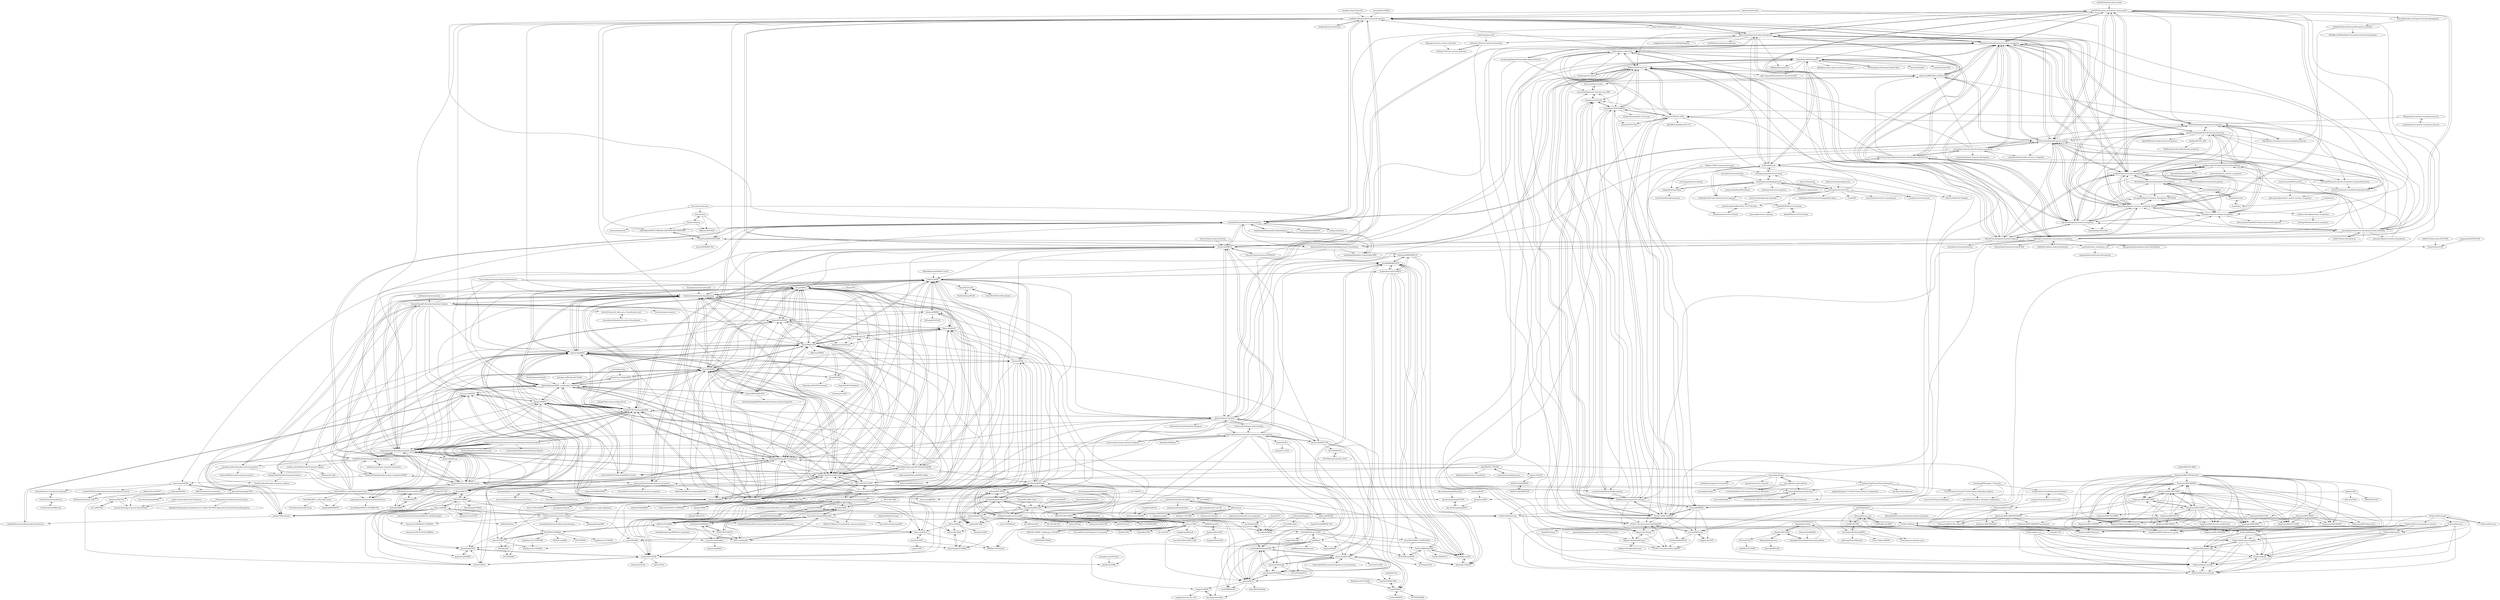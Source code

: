 digraph G {
"x4nth055/pythoncode-tutorials" -> "x4nth055/emotion-recognition-using-speech" ["e"=1]
"sherleens/EmotionDistributionLearning" -> "lucinda-lim/Image-Emotion-Classification"
"sherleens/EmotionDistributionLearning" -> "akhileshydv/Dependency-Exploitation-A-Unified-CNN-RNN-Approach-for-Visual-Emotion-Recognition"
"maelfabien/Multimodal-Emotion-Recognition" -> "tzirakis/Multimodal-Emotion-Recognition"
"maelfabien/Multimodal-Emotion-Recognition" -> "Demfier/multimodal-speech-emotion-recognition"
"maelfabien/Multimodal-Emotion-Recognition" -> "otaha178/Emotion-recognition" ["e"=1]
"maelfabien/Multimodal-Emotion-Recognition" -> "declare-lab/MELD"
"maelfabien/Multimodal-Emotion-Recognition" -> "david-yoon/multimodal-speech-emotion"
"maelfabien/Multimodal-Emotion-Recognition" -> "declare-lab/multimodal-deep-learning"
"maelfabien/Multimodal-Emotion-Recognition" -> "atulapra/Emotion-detection" ["e"=1]
"maelfabien/Multimodal-Emotion-Recognition" -> "thuiar/MMSA"
"maelfabien/Multimodal-Emotion-Recognition" -> "x4nth055/emotion-recognition-using-speech"
"maelfabien/Multimodal-Emotion-Recognition" -> "soujanyaporia/multimodal-sentiment-analysis"
"maelfabien/Multimodal-Emotion-Recognition" -> "declare-lab/conv-emotion"
"maelfabien/Multimodal-Emotion-Recognition" -> "katerynaCh/multimodal-emotion-recognition"
"maelfabien/Multimodal-Emotion-Recognition" -> "ankurbhatia24/MULTIMODAL-EMOTION-RECOGNITION"
"maelfabien/Multimodal-Emotion-Recognition" -> "A2Zadeh/CMU-MultimodalSDK"
"maelfabien/Multimodal-Emotion-Recognition" -> "Renovamen/Speech-Emotion-Recognition"
"declare-lab/conv-emotion" -> "declare-lab/MELD"
"declare-lab/conv-emotion" -> "declare-lab/awesome-emotion-recognition-in-conversations"
"declare-lab/conv-emotion" -> "declare-lab/RECCON" ["e"=1]
"declare-lab/conv-emotion" -> "A2Zadeh/CMU-MultimodalSDK"
"declare-lab/conv-emotion" -> "yaohungt/Multimodal-Transformer"
"declare-lab/conv-emotion" -> "soujanyaporia/multimodal-sentiment-analysis"
"declare-lab/conv-emotion" -> "declare-lab/multimodal-deep-learning"
"declare-lab/conv-emotion" -> "Demfier/multimodal-speech-emotion-recognition"
"declare-lab/conv-emotion" -> "thuiar/MMSA"
"declare-lab/conv-emotion" -> "facebookresearch/EmpatheticDialogues" ["e"=1]
"declare-lab/conv-emotion" -> "declare-lab/dialogue-understanding" ["e"=1]
"declare-lab/conv-emotion" -> "maelfabien/Multimodal-Emotion-Recognition"
"declare-lab/conv-emotion" -> "david-yoon/multimodal-speech-emotion"
"declare-lab/conv-emotion" -> "soujanyaporia/MUStARD"
"declare-lab/conv-emotion" -> "shenwzh3/DAG-ERC"
"xunan0812/MIMN" -> "PreferredAI/vista-net"
"xunan0812/MIMN" -> "jefferyYu/TomBERT"
"xunan0812/MIMN" -> "headacheboy/data-of-multimodal-sarcasm-detection"
"xunan0812/MIMN" -> "xunan0812/MultiSentiNet"
"pliang279/awesome-multimodal-ml" -> "A2Zadeh/CMU-MultimodalSDK" ["e"=1]
"otaha178/Emotion-recognition" -> "maelfabien/Multimodal-Emotion-Recognition" ["e"=1]
"otaha178/Emotion-recognition" -> "Renovamen/Speech-Emotion-Recognition" ["e"=1]
"otaha178/Emotion-recognition" -> "tzirakis/Multimodal-Emotion-Recognition" ["e"=1]
"x4nth055/emotion-recognition-using-speech" -> "Renovamen/Speech-Emotion-Recognition"
"x4nth055/emotion-recognition-using-speech" -> "xuanjihe/speech-emotion-recognition"
"x4nth055/emotion-recognition-using-speech" -> "hkveeranki/speech-emotion-recognition"
"x4nth055/emotion-recognition-using-speech" -> "Demfier/multimodal-speech-emotion-recognition"
"x4nth055/emotion-recognition-using-speech" -> "MiteshPuthran/Speech-Emotion-Analyzer"
"x4nth055/emotion-recognition-using-speech" -> "RayanWang/Speech_emotion_recognition_BLSTM"
"x4nth055/emotion-recognition-using-speech" -> "marcogdepinto/emotion-classification-from-audio-files"
"x4nth055/emotion-recognition-using-speech" -> "david-yoon/multimodal-speech-emotion"
"x4nth055/emotion-recognition-using-speech" -> "maelfabien/Multimodal-Emotion-Recognition"
"x4nth055/emotion-recognition-using-speech" -> "amanbasu/speech-emotion-recognition"
"x4nth055/emotion-recognition-using-speech" -> "SuyashMore/MevonAI-Speech-Emotion-Recognition"
"x4nth055/emotion-recognition-using-speech" -> "SuperKogito/SER-datasets"
"x4nth055/emotion-recognition-using-speech" -> "b04901014/FT-w2v2-ser"
"x4nth055/emotion-recognition-using-speech" -> "PiotrSobczak/speech-emotion-recognition"
"x4nth055/emotion-recognition-using-speech" -> "IliaZenkov/transformer-cnn-emotion-recognition"
"MiteshPuthran/Speech-Emotion-Analyzer" -> "Renovamen/Speech-Emotion-Recognition"
"MiteshPuthran/Speech-Emotion-Analyzer" -> "x4nth055/emotion-recognition-using-speech"
"MiteshPuthran/Speech-Emotion-Analyzer" -> "xuanjihe/speech-emotion-recognition"
"MiteshPuthran/Speech-Emotion-Analyzer" -> "Demfier/multimodal-speech-emotion-recognition"
"MiteshPuthran/Speech-Emotion-Analyzer" -> "RayanWang/Speech_emotion_recognition_BLSTM"
"MiteshPuthran/Speech-Emotion-Analyzer" -> "marcogdepinto/emotion-classification-from-audio-files"
"MiteshPuthran/Speech-Emotion-Analyzer" -> "hkveeranki/speech-emotion-recognition"
"MiteshPuthran/Speech-Emotion-Analyzer" -> "david-yoon/multimodal-speech-emotion"
"MiteshPuthran/Speech-Emotion-Analyzer" -> "maelfabien/Multimodal-Emotion-Recognition"
"MiteshPuthran/Speech-Emotion-Analyzer" -> "rezachu/emotion_recognition_cnn"
"MiteshPuthran/Speech-Emotion-Analyzer" -> "declare-lab/conv-emotion"
"MiteshPuthran/Speech-Emotion-Analyzer" -> "declare-lab/MELD"
"MiteshPuthran/Speech-Emotion-Analyzer" -> "crhung/Voice-Emotion-Detector"
"MiteshPuthran/Speech-Emotion-Analyzer" -> "amanbasu/speech-emotion-recognition"
"MiteshPuthran/Speech-Emotion-Analyzer" -> "SuperKogito/SER-datasets"
"Demfier/multimodal-speech-emotion-recognition" -> "david-yoon/multimodal-speech-emotion"
"Demfier/multimodal-speech-emotion-recognition" -> "xuanjihe/speech-emotion-recognition"
"Demfier/multimodal-speech-emotion-recognition" -> "aris-ai/Audio-and-text-based-emotion-recognition"
"Demfier/multimodal-speech-emotion-recognition" -> "PiotrSobczak/speech-emotion-recognition"
"Demfier/multimodal-speech-emotion-recognition" -> "shamanez/BERT-like-is-All-You-Need"
"Demfier/multimodal-speech-emotion-recognition" -> "tzirakis/Multimodal-Emotion-Recognition"
"Demfier/multimodal-speech-emotion-recognition" -> "Samarth-Tripathi/IEMOCAP-Emotion-Detection"
"Demfier/multimodal-speech-emotion-recognition" -> "Renovamen/Speech-Emotion-Recognition"
"Demfier/multimodal-speech-emotion-recognition" -> "x4nth055/emotion-recognition-using-speech"
"Demfier/multimodal-speech-emotion-recognition" -> "IliaZenkov/transformer-cnn-emotion-recognition"
"Demfier/multimodal-speech-emotion-recognition" -> "RayanWang/Speech_emotion_recognition_BLSTM"
"Demfier/multimodal-speech-emotion-recognition" -> "habla-liaa/ser-with-w2v2"
"Demfier/multimodal-speech-emotion-recognition" -> "maelfabien/Multimodal-Emotion-Recognition"
"Demfier/multimodal-speech-emotion-recognition" -> "SuperKogito/SER-datasets"
"Demfier/multimodal-speech-emotion-recognition" -> "hkveeranki/speech-emotion-recognition"
"Renovamen/Speech-Emotion-Recognition" -> "x4nth055/emotion-recognition-using-speech"
"Renovamen/Speech-Emotion-Recognition" -> "Demfier/multimodal-speech-emotion-recognition"
"Renovamen/Speech-Emotion-Recognition" -> "xuanjihe/speech-emotion-recognition"
"Renovamen/Speech-Emotion-Recognition" -> "MiteshPuthran/Speech-Emotion-Analyzer"
"Renovamen/Speech-Emotion-Recognition" -> "yeyupiaoling/SpeechEmotionRecognition-Pytorch" ["e"=1]
"Renovamen/Speech-Emotion-Recognition" -> "hkveeranki/speech-emotion-recognition"
"Renovamen/Speech-Emotion-Recognition" -> "david-yoon/multimodal-speech-emotion"
"Renovamen/Speech-Emotion-Recognition" -> "RayanWang/Speech_emotion_recognition_BLSTM"
"Renovamen/Speech-Emotion-Recognition" -> "Jiaxin-Ye/TIM-Net_SER"
"Renovamen/Speech-Emotion-Recognition" -> "zlzhang1124/AcousticFeatureExtraction"
"Renovamen/Speech-Emotion-Recognition" -> "ddlBoJack/emotion2vec" ["e"=1]
"Renovamen/Speech-Emotion-Recognition" -> "Vincent-ZHQ/CA-MSER"
"Renovamen/Speech-Emotion-Recognition" -> "hotelll/speech-emotion-recognition"
"Renovamen/Speech-Emotion-Recognition" -> "maelfabien/Multimodal-Emotion-Recognition"
"Renovamen/Speech-Emotion-Recognition" -> "yingdajun/SpeechEmotionAndPeopleAnalyse" ["e"=1]
"savoirfairelinux/num2words" -> "jonatasgrosman/huggingsound" ["e"=1]
"RayanWang/Speech_emotion_recognition_BLSTM" -> "xuanjihe/speech-emotion-recognition"
"RayanWang/Speech_emotion_recognition_BLSTM" -> "hkveeranki/speech-emotion-recognition"
"RayanWang/Speech_emotion_recognition_BLSTM" -> "eesungkim/Speech_Emotion_Recognition_DNN-ELM"
"RayanWang/Speech_emotion_recognition_BLSTM" -> "amanbasu/speech-emotion-recognition"
"RayanWang/Speech_emotion_recognition_BLSTM" -> "MarioRuggieri/Emotion-Recognition-from-Speech"
"RayanWang/Speech_emotion_recognition_BLSTM" -> "david-yoon/multimodal-speech-emotion"
"RayanWang/Speech_emotion_recognition_BLSTM" -> "Samarth-Tripathi/IEMOCAP-Emotion-Detection"
"RayanWang/Speech_emotion_recognition_BLSTM" -> "tzaiyang/SpeechEmoRec"
"RayanWang/Speech_emotion_recognition_BLSTM" -> "Demfier/multimodal-speech-emotion-recognition"
"RayanWang/Speech_emotion_recognition_BLSTM" -> "vandana-rajan/1D-Speech-Emotion-Recognition"
"RayanWang/Speech_emotion_recognition_BLSTM" -> "PiotrSobczak/speech-emotion-recognition"
"RayanWang/Speech_emotion_recognition_BLSTM" -> "x4nth055/emotion-recognition-using-speech"
"RayanWang/Speech_emotion_recognition_BLSTM" -> "Renovamen/Speech-Emotion-Recognition"
"RayanWang/Speech_emotion_recognition_BLSTM" -> "vladimir-chernykh/emotion_recognition"
"RayanWang/Speech_emotion_recognition_BLSTM" -> "MiteshPuthran/Speech-Emotion-Analyzer"
"thoughtworksarts/EmoPy" -> "maelfabien/Multimodal-Emotion-Recognition" ["e"=1]
"seth814/Audio-Classification" -> "marcogdepinto/emotion-classification-from-audio-files" ["e"=1]
"david-yoon/multimodal-speech-emotion" -> "Demfier/multimodal-speech-emotion-recognition"
"david-yoon/multimodal-speech-emotion" -> "aris-ai/Audio-and-text-based-emotion-recognition"
"david-yoon/multimodal-speech-emotion" -> "xuanjihe/speech-emotion-recognition"
"david-yoon/multimodal-speech-emotion" -> "RayanWang/Speech_emotion_recognition_BLSTM"
"david-yoon/multimodal-speech-emotion" -> "shamanez/BERT-like-is-All-You-Need"
"david-yoon/multimodal-speech-emotion" -> "tzirakis/Multimodal-Emotion-Recognition"
"david-yoon/multimodal-speech-emotion" -> "PiotrSobczak/speech-emotion-recognition"
"david-yoon/multimodal-speech-emotion" -> "david-yoon/attentive-modality-hopping-for-SER"
"david-yoon/multimodal-speech-emotion" -> "mmakiuchi/multimodal_emotion_recognition"
"david-yoon/multimodal-speech-emotion" -> "hkveeranki/speech-emotion-recognition"
"david-yoon/multimodal-speech-emotion" -> "Samarth-Tripathi/IEMOCAP-Emotion-Detection"
"david-yoon/multimodal-speech-emotion" -> "amanbasu/speech-emotion-recognition"
"david-yoon/multimodal-speech-emotion" -> "Renovamen/Speech-Emotion-Recognition"
"david-yoon/multimodal-speech-emotion" -> "x4nth055/emotion-recognition-using-speech"
"david-yoon/multimodal-speech-emotion" -> "maelfabien/Multimodal-Emotion-Recognition"
"PreferredAI/cornac" -> "PreferredAI/tutorials" ["e"=1]
"covarep/covarep" -> "A2Zadeh/CMU-MultimodalSDK" ["e"=1]
"covarep/covarep" -> "thuiar/Cross-Modal-BERT" ["e"=1]
"yaohungt/Multimodal-Transformer" -> "A2Zadeh/CMU-MultimodalSDK"
"yaohungt/Multimodal-Transformer" -> "thuiar/MMSA"
"yaohungt/Multimodal-Transformer" -> "declare-lab/MISA"
"yaohungt/Multimodal-Transformer" -> "WasifurRahman/BERT_multimodal_transformer"
"yaohungt/Multimodal-Transformer" -> "declare-lab/multimodal-deep-learning"
"yaohungt/Multimodal-Transformer" -> "thuiar/Self-MM"
"yaohungt/Multimodal-Transformer" -> "pliang279/MultiBench"
"yaohungt/Multimodal-Transformer" -> "soujanyaporia/multimodal-sentiment-analysis"
"yaohungt/Multimodal-Transformer" -> "Justin1904/Low-rank-Multimodal-Fusion"
"yaohungt/Multimodal-Transformer" -> "pliang279/MFN"
"yaohungt/Multimodal-Transformer" -> "Justin1904/TensorFusionNetworks"
"yaohungt/Multimodal-Transformer" -> "declare-lab/Multimodal-Infomax"
"yaohungt/Multimodal-Transformer" -> "LeMei/UniMSE"
"yaohungt/Multimodal-Transformer" -> "thuiar/MMSA-FET"
"yaohungt/Multimodal-Transformer" -> "CMU-MultiComp-Lab/CMU-MultimodalSDK"
"hkveeranki/speech-emotion-recognition" -> "xuanjihe/speech-emotion-recognition"
"hkveeranki/speech-emotion-recognition" -> "RayanWang/Speech_emotion_recognition_BLSTM"
"hkveeranki/speech-emotion-recognition" -> "x4nth055/emotion-recognition-using-speech"
"hkveeranki/speech-emotion-recognition" -> "david-yoon/multimodal-speech-emotion"
"hkveeranki/speech-emotion-recognition" -> "Demfier/multimodal-speech-emotion-recognition"
"hkveeranki/speech-emotion-recognition" -> "Renovamen/Speech-Emotion-Recognition"
"hkveeranki/speech-emotion-recognition" -> "amanbasu/speech-emotion-recognition"
"hkveeranki/speech-emotion-recognition" -> "marcogdepinto/emotion-classification-from-audio-files"
"hkveeranki/speech-emotion-recognition" -> "MiteshPuthran/Speech-Emotion-Analyzer"
"hkveeranki/speech-emotion-recognition" -> "vandana-rajan/1D-Speech-Emotion-Recognition"
"hkveeranki/speech-emotion-recognition" -> "tzaiyang/SpeechEmoRec"
"hkveeranki/speech-emotion-recognition" -> "MarioRuggieri/Emotion-Recognition-from-Speech"
"hkveeranki/speech-emotion-recognition" -> "eesungkim/Speech_Emotion_Recognition_DNN-ELM"
"hkveeranki/speech-emotion-recognition" -> "Samarth-Tripathi/IEMOCAP-Emotion-Detection"
"hkveeranki/speech-emotion-recognition" -> "PiotrSobczak/speech-emotion-recognition"
"PiotrSobczak/speech-emotion-recognition" -> "ShaheenPerveen/speech-emotion-recognition-iemocap"
"PiotrSobczak/speech-emotion-recognition" -> "david-yoon/attentive-modality-hopping-for-SER"
"PiotrSobczak/speech-emotion-recognition" -> "Demfier/multimodal-speech-emotion-recognition"
"PiotrSobczak/speech-emotion-recognition" -> "Samarth-Tripathi/IEMOCAP-Emotion-Detection"
"petercunha/Emotion" -> "RayanWang/Speech_emotion_recognition_BLSTM" ["e"=1]
"petercunha/Emotion" -> "tzirakis/Multimodal-Emotion-Recognition" ["e"=1]
"petercunha/Emotion" -> "marcogdepinto/emotion-classification-from-audio-files" ["e"=1]
"petercunha/Emotion" -> "maelfabien/Multimodal-Emotion-Recognition" ["e"=1]
"Justin1904/Low-rank-Multimodal-Fusion" -> "Justin1904/TensorFusionNetworks"
"Justin1904/Low-rank-Multimodal-Fusion" -> "yaohungt/Multimodal-Transformer"
"Justin1904/Low-rank-Multimodal-Fusion" -> "pliang279/MFN"
"Justin1904/Low-rank-Multimodal-Fusion" -> "pliang279/factorized"
"Justin1904/Low-rank-Multimodal-Fusion" -> "declare-lab/MISA"
"Justin1904/Low-rank-Multimodal-Fusion" -> "A2Zadeh/CMU-MultimodalSDK"
"Justin1904/Low-rank-Multimodal-Fusion" -> "WasifurRahman/BERT_multimodal_transformer"
"Justin1904/Low-rank-Multimodal-Fusion" -> "TmacMai/ARGF_multimodal_fusion"
"Justin1904/Low-rank-Multimodal-Fusion" -> "jiajiatang0000/HPFN"
"Justin1904/Low-rank-Multimodal-Fusion" -> "thuiar/Self-MM"
"Justin1904/Low-rank-Multimodal-Fusion" -> "soujanyaporia/multimodal-sentiment-analysis"
"Justin1904/Low-rank-Multimodal-Fusion" -> "declare-lab/Multimodal-Infomax"
"Justin1904/Low-rank-Multimodal-Fusion" -> "declare-lab/multimodal-deep-learning"
"Justin1904/Low-rank-Multimodal-Fusion" -> "soujanyaporia/contextual-multimodal-fusion"
"Justin1904/Low-rank-Multimodal-Fusion" -> "thuiar/MMSA-FET"
"CheyneyComputerScience/CREMA-D" -> "declare-lab/MELD" ["e"=1]
"CheyneyComputerScience/CREMA-D" -> "SuperKogito/SER-datasets" ["e"=1]
"declare-lab/MELD" -> "declare-lab/conv-emotion"
"declare-lab/MELD" -> "A2Zadeh/CMU-MultimodalSDK"
"declare-lab/MELD" -> "tzirakis/Multimodal-Emotion-Recognition"
"declare-lab/MELD" -> "maelfabien/Multimodal-Emotion-Recognition"
"declare-lab/MELD" -> "declare-lab/awesome-emotion-recognition-in-conversations"
"declare-lab/MELD" -> "yaohungt/Multimodal-Transformer"
"declare-lab/MELD" -> "Demfier/multimodal-speech-emotion-recognition"
"declare-lab/MELD" -> "thuiar/MMSA"
"declare-lab/MELD" -> "declare-lab/RECCON" ["e"=1]
"declare-lab/MELD" -> "CheyneyComputerScience/CREMA-D" ["e"=1]
"declare-lab/MELD" -> "declare-lab/multimodal-deep-learning"
"declare-lab/MELD" -> "declare-lab/MISA"
"declare-lab/MELD" -> "hujingwen6666/MMGCN"
"declare-lab/MELD" -> "soujanyaporia/MUStARD"
"declare-lab/MELD" -> "LeMei/UniMSE"
"Eurus-Holmes/Awesome-Multimodal-Research" -> "A2Zadeh/CMU-MultimodalSDK" ["e"=1]
"Eurus-Holmes/Awesome-Multimodal-Research" -> "yaohungt/Multimodal-Transformer" ["e"=1]
"Eurus-Holmes/Awesome-Multimodal-Research" -> "declare-lab/multimodal-deep-learning" ["e"=1]
"Eurus-Holmes/Awesome-Multimodal-Research" -> "soujanyaporia/multimodal-sentiment-analysis" ["e"=1]
"Eurus-Holmes/Awesome-Multimodal-Research" -> "thuiar/MMSA" ["e"=1]
"wxjiao/HiGRUs" -> "wxjiao/AGHMN"
"wxjiao/HiGRUs" -> "wxjiao/Pre-CODE"
"soujanyaporia/multimodal-sentiment-analysis" -> "declare-lab/contextual-utterance-level-multimodal-sentiment-analysis"
"soujanyaporia/multimodal-sentiment-analysis" -> "A2Zadeh/CMU-MultimodalSDK"
"soujanyaporia/multimodal-sentiment-analysis" -> "declare-lab/multimodal-deep-learning"
"soujanyaporia/multimodal-sentiment-analysis" -> "thuiar/MMSA"
"soujanyaporia/multimodal-sentiment-analysis" -> "Justin1904/TensorFusionNetworks"
"soujanyaporia/multimodal-sentiment-analysis" -> "declare-lab/Multimodal-Infomax"
"soujanyaporia/multimodal-sentiment-analysis" -> "yaohungt/Multimodal-Transformer"
"soujanyaporia/multimodal-sentiment-analysis" -> "WasifurRahman/BERT_multimodal_transformer"
"soujanyaporia/multimodal-sentiment-analysis" -> "declare-lab/MISA"
"soujanyaporia/multimodal-sentiment-analysis" -> "thuiar/Self-MM"
"soujanyaporia/multimodal-sentiment-analysis" -> "soujanyaporia/contextual-multimodal-fusion"
"soujanyaporia/multimodal-sentiment-analysis" -> "PreferredAI/vista-net"
"soujanyaporia/multimodal-sentiment-analysis" -> "declare-lab/hfusion"
"soujanyaporia/multimodal-sentiment-analysis" -> "pliang279/MFN"
"soujanyaporia/multimodal-sentiment-analysis" -> "CodeREWorld/Multimodal-Sentiment-Analysis"
"WasifurRahman/BERT_multimodal_transformer" -> "declare-lab/MISA"
"WasifurRahman/BERT_multimodal_transformer" -> "yaohungt/Multimodal-Transformer"
"WasifurRahman/BERT_multimodal_transformer" -> "declare-lab/BBFN"
"WasifurRahman/BERT_multimodal_transformer" -> "thuiar/Self-MM"
"WasifurRahman/BERT_multimodal_transformer" -> "declare-lab/Multimodal-Infomax"
"WasifurRahman/BERT_multimodal_transformer" -> "thuiar/MMSA-FET"
"WasifurRahman/BERT_multimodal_transformer" -> "victorywys/RAVEN"
"WasifurRahman/BERT_multimodal_transformer" -> "thuiar/AWESOME-MSA"
"WasifurRahman/BERT_multimodal_transformer" -> "A2Zadeh/CMU-MultimodalSDK"
"WasifurRahman/BERT_multimodal_transformer" -> "thuiar/Cross-Modal-BERT"
"WasifurRahman/BERT_multimodal_transformer" -> "pliang279/MFN"
"WasifurRahman/BERT_multimodal_transformer" -> "thuiar/MMSA"
"WasifurRahman/BERT_multimodal_transformer" -> "soujanyaporia/multimodal-sentiment-analysis"
"WasifurRahman/BERT_multimodal_transformer" -> "pliang279/factorized"
"WasifurRahman/BERT_multimodal_transformer" -> "declare-lab/multimodal-deep-learning"
"end2you/end2you" -> "tzirakis/Multimodal-Emotion-Recognition" ["e"=1]
"ihpdep/LDES" -> "zhanxinrui/HDN"
"ihpdep/LDES" -> "zhan-xu/CFNN"
"ihpdep/LDES" -> "594422814/UDT" ["e"=1]
"soujanyaporia/MUStARD" -> "headacheboy/data-of-multimodal-sarcasm-detection"
"soujanyaporia/MUStARD" -> "ROC-HCI/UR-FUNNY"
"soujanyaporia/MUStARD" -> "cfiltnlp/MUStARD_Plus_Plus"
"soujanyaporia/MUStARD" -> "declare-lab/multimodal-deep-learning"
"soujanyaporia/MUStARD" -> "thuiar/Self-MM"
"soujanyaporia/MUStARD" -> "declare-lab/BBFN"
"soujanyaporia/MUStARD" -> "thuiar/MMSA"
"soujanyaporia/MUStARD" -> "WasifurRahman/BERT_multimodal_transformer"
"soujanyaporia/MUStARD" -> "A2Zadeh/CMU-MultimodalSDK"
"soujanyaporia/MUStARD" -> "LeMei/UniMSE"
"soujanyaporia/MUStARD" -> "declare-lab/Multimodal-Infomax"
"soujanyaporia/MUStARD" -> "yaohungt/Multimodal-Transformer"
"soujanyaporia/MUStARD" -> "soujanyaporia/multimodal-sentiment-analysis"
"soujanyaporia/MUStARD" -> "zerohd4869/MM-DFN"
"soujanyaporia/MUStARD" -> "pliang279/MultiBench"
"cnunlp/Chinese-Simile-Recognition-Dataset" -> "mrzjy/writing-polishment-with-simile"
"cnunlp/Chinese-Simile-Recognition-Dataset" -> "DeepLearnXMU/Cyclic"
"asfathermou/human-computer-interaction" -> "CodeREWorld/Multimodal-Sentiment-Analysis"
"asfathermou/human-computer-interaction" -> "Robin-WZQ/multimodal-emotion-recognition-DEMO"
"asfathermou/human-computer-interaction" -> "tzirakis/Multimodal-Emotion-Recognition"
"xuanjihe/speech-emotion-recognition" -> "RayanWang/Speech_emotion_recognition_BLSTM"
"xuanjihe/speech-emotion-recognition" -> "hkveeranki/speech-emotion-recognition"
"xuanjihe/speech-emotion-recognition" -> "Demfier/multimodal-speech-emotion-recognition"
"xuanjihe/speech-emotion-recognition" -> "david-yoon/multimodal-speech-emotion"
"xuanjihe/speech-emotion-recognition" -> "x4nth055/emotion-recognition-using-speech"
"xuanjihe/speech-emotion-recognition" -> "vandana-rajan/1D-Speech-Emotion-Recognition"
"xuanjihe/speech-emotion-recognition" -> "Samarth-Tripathi/IEMOCAP-Emotion-Detection"
"xuanjihe/speech-emotion-recognition" -> "amanbasu/speech-emotion-recognition"
"xuanjihe/speech-emotion-recognition" -> "Renovamen/Speech-Emotion-Recognition"
"xuanjihe/speech-emotion-recognition" -> "MarioRuggieri/Emotion-Recognition-from-Speech"
"xuanjihe/speech-emotion-recognition" -> "MiteshPuthran/Speech-Emotion-Analyzer"
"xuanjihe/speech-emotion-recognition" -> "PiotrSobczak/speech-emotion-recognition"
"xuanjihe/speech-emotion-recognition" -> "eesungkim/Speech_Emotion_Recognition_DNN-ELM"
"xuanjihe/speech-emotion-recognition" -> "KrishnaDN/speech-emotion-recognition-using-self-attention"
"xuanjihe/speech-emotion-recognition" -> "Chien-Hung/Speech-Emotion-Recognition"
"marcogdepinto/emotion-classification-from-audio-files" -> "Demfier/multimodal-speech-emotion-recognition"
"marcogdepinto/emotion-classification-from-audio-files" -> "x4nth055/emotion-recognition-using-speech"
"marcogdepinto/emotion-classification-from-audio-files" -> "MiteshPuthran/Speech-Emotion-Analyzer"
"marcogdepinto/emotion-classification-from-audio-files" -> "david-yoon/multimodal-speech-emotion"
"marcogdepinto/emotion-classification-from-audio-files" -> "hkveeranki/speech-emotion-recognition"
"marcogdepinto/emotion-classification-from-audio-files" -> "xuanjihe/speech-emotion-recognition"
"marcogdepinto/emotion-classification-from-audio-files" -> "Data-Science-kosta/Speech-Emotion-Classification-with-PyTorch"
"marcogdepinto/emotion-classification-from-audio-files" -> "RayanWang/Speech_emotion_recognition_BLSTM"
"marcogdepinto/emotion-classification-from-audio-files" -> "seth814/Audio-Classification" ["e"=1]
"marcogdepinto/emotion-classification-from-audio-files" -> "rezachu/emotion_recognition_cnn"
"marcogdepinto/emotion-classification-from-audio-files" -> "mkosaka1/Speech_Emotion_Recognition"
"marcogdepinto/emotion-classification-from-audio-files" -> "amanbasu/speech-emotion-recognition"
"marcogdepinto/emotion-classification-from-audio-files" -> "IliaZenkov/transformer-cnn-emotion-recognition"
"marcogdepinto/emotion-classification-from-audio-files" -> "aris-ai/Audio-and-text-based-emotion-recognition"
"marcogdepinto/emotion-classification-from-audio-files" -> "maelfabien/Multimodal-Emotion-Recognition"
"mhw32/multimodal-vae-public" -> "iffsid/mmvae"
"mhw32/multimodal-vae-public" -> "seqam-lab/DMVAE"
"mhw32/multimodal-vae-public" -> "pliang279/factorized"
"mhw32/multimodal-vae-public" -> "thomassutter/MoPoE"
"mhw32/multimodal-vae-public" -> "ztangent/multimodal-dmm"
"vandana-rajan/1D-Speech-Emotion-Recognition" -> "xuanjihe/speech-emotion-recognition"
"vandana-rajan/1D-Speech-Emotion-Recognition" -> "RicardoP0/Speech2dCNN_LSTM"
"vandana-rajan/1D-Speech-Emotion-Recognition" -> "KrishnaDN/speech-emotion-recognition-using-self-attention"
"vandana-rajan/1D-Speech-Emotion-Recognition" -> "RayanWang/Speech_emotion_recognition_BLSTM"
"vandana-rajan/1D-Speech-Emotion-Recognition" -> "PiotrSobczak/speech-emotion-recognition"
"vandana-rajan/1D-Speech-Emotion-Recognition" -> "praweshd/speech_emotion_recognition"
"amanbasu/speech-emotion-recognition" -> "RayanWang/Speech_emotion_recognition_BLSTM"
"amanbasu/speech-emotion-recognition" -> "xuanjihe/speech-emotion-recognition"
"amanbasu/speech-emotion-recognition" -> "eesungkim/Speech_Emotion_Recognition_DNN-ELM"
"amanbasu/speech-emotion-recognition" -> "Samarth-Tripathi/IEMOCAP-Emotion-Detection"
"amanbasu/speech-emotion-recognition" -> "david-yoon/multimodal-speech-emotion"
"amanbasu/speech-emotion-recognition" -> "MarioRuggieri/Emotion-Recognition-from-Speech"
"amanbasu/speech-emotion-recognition" -> "vyassu/DeepSentiment"
"amanbasu/speech-emotion-recognition" -> "hkveeranki/speech-emotion-recognition"
"amanbasu/speech-emotion-recognition" -> "flaviorainhoavila/IEMOCAPspeechEmotionRecognition"
"yihong-chen/DREAM" -> "RandolphVI/Next-Basket-Recommendation"
"victorywys/RAVEN" -> "A2Zadeh/Factorized-Multimodal-Transformer"
"victorywys/RAVEN" -> "hainow/MCTN"
"victorywys/RAVEN" -> "pliang279/factorized"
"victorywys/RAVEN" -> "pliang279/MFN"
"headacheboy/data-of-multimodal-sarcasm-detection" -> "soujanyaporia/MUStARD"
"headacheboy/data-of-multimodal-sarcasm-detection" -> "wrk226/pytorch-multimodal_sarcasm_detection"
"headacheboy/data-of-multimodal-sarcasm-detection" -> "less-and-less-bugs/HKEmodel"
"headacheboy/data-of-multimodal-sarcasm-detection" -> "xunan0812/MIMN"
"headacheboy/data-of-multimodal-sarcasm-detection" -> "ROC-HCI/UR-FUNNY"
"headacheboy/data-of-multimodal-sarcasm-detection" -> "JoeYing1019/MMSD2.0"
"headacheboy/data-of-multimodal-sarcasm-detection" -> "HITSZ-HLT/CMGCN"
"headacheboy/data-of-multimodal-sarcasm-detection" -> "marvel2120/MsdBert"
"headacheboy/data-of-multimodal-sarcasm-detection" -> "TIAN-viola/DynRT"
"headacheboy/data-of-multimodal-sarcasm-detection" -> "YangXiaocui1215/MVAN"
"headacheboy/data-of-multimodal-sarcasm-detection" -> "ZLJ2015106/pytorch-multimodal_sarcasm_detection"
"headacheboy/data-of-multimodal-sarcasm-detection" -> "Link-Li/CLMLF"
"headacheboy/data-of-multimodal-sarcasm-detection" -> "downdric/MSD"
"headacheboy/data-of-multimodal-sarcasm-detection" -> "jefferyYu/TomBERT"
"HaojiHu/Sets2Sets" -> "HaojiHu/TIFUKNN"
"HaojiHu/Sets2Sets" -> "PreferredAI/beacon"
"PreferredAI/tutorials" -> "PreferredAI/mp-simrank"
"PreferredAI/tutorials" -> "PreferredAI/cornac" ["e"=1]
"PreferredAI/tutorials" -> "PreferredAI/cerebro"
"PreferredAI/tutorials" -> "PreferredAI/recommendation-retrieval"
"PreferredAI/tutorials" -> "PreferredAI/mrg"
"PreferredAI/tutorials" -> "PreferredAI/beacon"
"PreferredAI/tutorials" -> "PreferredAI/venom"
"PreferredAI/venom" -> "PreferredAI/mp-simrank"
"PreferredAI/venom" -> "PreferredAI/venom-tutorial"
"PreferredAI/venom" -> "PreferredAI/venom-examples"
"PreferredAI/venom" -> "PreferredAI/compare-lda"
"PreferredAI/venom" -> "PreferredAI/cerebro"
"PreferredAI/venom" -> "PreferredAI/cbs"
"PreferredAI/venom" -> "PreferredAI/beacon"
"PreferredAI/mp-simrank" -> "PreferredAI/venom-tutorial"
"PreferredAI/venom-tutorial" -> "PreferredAI/mp-simrank"
"PreferredAI/venom-tutorial" -> "PreferredAI/cbs"
"PreferredAI/venom-examples" -> "PreferredAI/cbs"
"PreferredAI/venom-examples" -> "PreferredAI/mp-simrank"
"PreferredAI/venom-examples" -> "PreferredAI/venom-tutorial"
"PreferredAI/venom-examples" -> "PreferredAI/compare-lda"
"PreferredAI/vista-net" -> "xunan0812/MIMN"
"PreferredAI/vista-net" -> "PreferredAI/compare-lda"
"PreferredAI/vista-net" -> "PreferredAI/cbs"
"PreferredAI/vista-net" -> "PreferredAI/mp-simrank"
"PreferredAI/vista-net" -> "PreferredAI/venom-tutorial"
"PreferredAI/vista-net" -> "jefferyYu/TomBERT"
"PreferredAI/vista-net" -> "PreferredAI/mrg"
"PreferredAI/vs-cnn" -> "PreferredAI/venom-examples"
"PreferredAI/vs-cnn" -> "PreferredAI/cbs"
"PreferredAI/vs-cnn" -> "PreferredAI/mp-simrank"
"PreferredAI/vs-cnn" -> "PreferredAI/venom-tutorial"
"PreferredAI/vs-cnn" -> "PreferredAI/compare-lda"
"PreferredAI/recommendation-retrieval" -> "PreferredAI/mp-simrank"
"PreferredAI/recommendation-retrieval" -> "PreferredAI/venom-examples"
"PreferredAI/recommendation-retrieval" -> "PreferredAI/cbs"
"PreferredAI/recommendation-retrieval" -> "PreferredAI/venom-tutorial"
"PreferredAI/recommendation-retrieval" -> "PreferredAI/compare-lda"
"PreferredAI/recommendation-retrieval" -> "PreferredAI/cerebro"
"PreferredAI/compare-lda" -> "PreferredAI/cbs"
"PreferredAI/compare-lda" -> "PreferredAI/mp-simrank"
"PreferredAI/compare-lda" -> "PreferredAI/venom-tutorial"
"PreferredAI/compare-lda" -> "PreferredAI/venom-examples"
"PreferredAI/mrg" -> "PreferredAI/venom-examples"
"PreferredAI/mrg" -> "PreferredAI/cbs"
"PreferredAI/mrg" -> "PreferredAI/mp-simrank"
"PreferredAI/mrg" -> "PreferredAI/venom-tutorial"
"PreferredAI/mrg" -> "PreferredAI/compare-lda"
"PreferredAI/mrg" -> "PreferredAI/beacon"
"PreferredAI/mrg" -> "lipiji/NRT-theano"
"PreferredAI/cbs" -> "PreferredAI/mp-simrank"
"PreferredAI/cerebro" -> "PreferredAI/mp-simrank"
"PreferredAI/cerebro" -> "PreferredAI/cbs"
"PreferredAI/cerebro" -> "PreferredAI/venom-tutorial"
"PreferredAI/cerebro" -> "PreferredAI/compare-lda"
"PreferredAI/cerebro" -> "PreferredAI/venom-examples"
"Justin1904/TensorFusionNetworks" -> "Justin1904/Low-rank-Multimodal-Fusion"
"Justin1904/TensorFusionNetworks" -> "A2Zadeh/TensorFusionNetwork"
"Justin1904/TensorFusionNetworks" -> "A2Zadeh/CMU-MultimodalSDK"
"Justin1904/TensorFusionNetworks" -> "declare-lab/contextual-utterance-level-multimodal-sentiment-analysis"
"Justin1904/TensorFusionNetworks" -> "pliang279/MFN"
"Justin1904/TensorFusionNetworks" -> "declare-lab/MISA"
"Justin1904/TensorFusionNetworks" -> "declare-lab/Multimodal-Infomax"
"Justin1904/TensorFusionNetworks" -> "soujanyaporia/multimodal-sentiment-analysis"
"Justin1904/TensorFusionNetworks" -> "thuiar/Self-MM"
"Justin1904/TensorFusionNetworks" -> "victorywys/RAVEN"
"Justin1904/TensorFusionNetworks" -> "declare-lab/multimodal-deep-learning"
"Justin1904/TensorFusionNetworks" -> "yaohungt/Multimodal-Transformer"
"Justin1904/TensorFusionNetworks" -> "PreferredAI/vista-net"
"Justin1904/TensorFusionNetworks" -> "WasifurRahman/BERT_multimodal_transformer"
"Justin1904/TensorFusionNetworks" -> "declare-lab/BBFN"
"MarioRuggieri/Emotion-Recognition-from-Speech" -> "eesungkim/Speech_Emotion_Recognition_DNN-ELM"
"MarioRuggieri/Emotion-Recognition-from-Speech" -> "RayanWang/Speech_emotion_recognition_BLSTM"
"MarioRuggieri/Emotion-Recognition-from-Speech" -> "xuanjihe/speech-emotion-recognition"
"MarioRuggieri/Emotion-Recognition-from-Speech" -> "vladimir-chernykh/emotion_recognition"
"MarioRuggieri/Emotion-Recognition-from-Speech" -> "vyassu/DeepSentiment"
"MarioRuggieri/Emotion-Recognition-from-Speech" -> "amanbasu/speech-emotion-recognition"
"Samarth-Tripathi/IEMOCAP-Emotion-Detection" -> "PiotrSobczak/speech-emotion-recognition"
"Samarth-Tripathi/IEMOCAP-Emotion-Detection" -> "xuanjihe/speech-emotion-recognition"
"Samarth-Tripathi/IEMOCAP-Emotion-Detection" -> "Demfier/multimodal-speech-emotion-recognition"
"Samarth-Tripathi/IEMOCAP-Emotion-Detection" -> "RayanWang/Speech_emotion_recognition_BLSTM"
"Samarth-Tripathi/IEMOCAP-Emotion-Detection" -> "david-yoon/multimodal-speech-emotion"
"Samarth-Tripathi/IEMOCAP-Emotion-Detection" -> "amanbasu/speech-emotion-recognition"
"Samarth-Tripathi/IEMOCAP-Emotion-Detection" -> "ShaheenPerveen/speech-emotion-recognition-iemocap"
"Samarth-Tripathi/IEMOCAP-Emotion-Detection" -> "KrishnaDN/speech-emotion-recognition-using-self-attention"
"Samarth-Tripathi/IEMOCAP-Emotion-Detection" -> "akhil2495/multi-modal-emotion-recognition"
"Samarth-Tripathi/IEMOCAP-Emotion-Detection" -> "vandana-rajan/1D-Speech-Emotion-Recognition"
"Samarth-Tripathi/IEMOCAP-Emotion-Detection" -> "flaviorainhoavila/IEMOCAPspeechEmotionRecognition"
"Samarth-Tripathi/IEMOCAP-Emotion-Detection" -> "david-yoon/attentive-modality-hopping-for-SER"
"Samarth-Tripathi/IEMOCAP-Emotion-Detection" -> "batikim09/LIVE_SER"
"A2Zadeh/TensorFusionNetwork" -> "A2Zadeh/MFN"
"A2Zadeh/TensorFusionNetwork" -> "A2Zadeh/MARN"
"A2Zadeh/MARN" -> "A2Zadeh/MFN"
"A2Zadeh/MARN" -> "A2Zadeh/TensorFusionNetwork"
"pliang279/MFN" -> "hainow/MCTN"
"pliang279/MFN" -> "victorywys/RAVEN"
"pliang279/MFN" -> "Justin1904/CMU-MultimodalSDK-Tutorials"
"pliang279/MFN" -> "Justin1904/TensorFusionNetworks"
"pliang279/MFN" -> "ROC-HCI/UR-FUNNY"
"pliang279/MFN" -> "thuiar/Self-MM"
"pliang279/MFN" -> "A2Zadeh/CMU-MultimodalSDK"
"pliang279/MFN" -> "declare-lab/MISA"
"pliang279/MFN" -> "WasifurRahman/BERT_multimodal_transformer"
"pliang279/MFN" -> "pliang279/factorized"
"pliang279/MFN" -> "declare-lab/Multimodal-Infomax"
"pliang279/MFN" -> "yaohungt/Multimodal-Transformer"
"YJango/speech-emotion-recognition-exercise" -> "lmingde/speech-emotion-recognition-exercise"
"YJango/speech-emotion-recognition-exercise" -> "PiotrSobczak/speech-emotion-recognition"
"hainow/MCTN" -> "pliang279/factorized"
"hainow/MCTN" -> "AIM3-RUC/MMIN"
"hainow/MCTN" -> "pliang279/MFN"
"hainow/MCTN" -> "victorywys/RAVEN"
"hainow/MCTN" -> "JaydenZeng/TATE"
"hainow/MCTN" -> "thuiar/TFR-Net"
"soujanyaporia/contextual-multimodal-fusion" -> "declare-lab/hfusion"
"soujanyaporia/contextual-multimodal-fusion" -> "GussailRaat/EMNLP-18-MMMU-BA"
"batikim09/LIVE_SER" -> "RedHenLab/multi-modal-emotion-prediction"
"rezachu/emotion_recognition_cnn" -> "rajamohanharesh/Emotion-Recognition"
"liuhuanyong/ChineseHumorSentiment" -> "qingbonlp/qingbo_CCL2019-Chinese-Humor-Computation"
"liuhuanyong/ChineseHumorSentiment" -> "pln-fing-udelar/pghumor" ["e"=1]
"liuhuanyong/ChineseHumorSentiment" -> "orionw/RedditHumorDetection"
"liuhuanyong/ChineseHumorSentiment" -> "Moradnejad/ColBERT-Using-BERT-Sentence-Embedding-for-Humor-Detection"
"liuhuanyong/ChineseHumorSentiment" -> "DUTIR-Emotion-Group/CCL2018-Chinese-Metaphor-Analysis"
"sherleens/WSCNet" -> "Jie-su/WSCNet"
"sherleens/WSCNet" -> "lucinda-lim/Image-Emotion-Classification"
"eesungkim/Speech_Emotion_Recognition_DNN-ELM" -> "RayanWang/Speech_emotion_recognition_BLSTM"
"multi30k/dataset" -> "libeineu/fairseq_mmt"
"multi30k/dataset" -> "iacercalixto/MultimodalNMT"
"multi30k/dataset" -> "cooelf/UVR-NMT"
"multi30k/dataset" -> "ZihengZZH/awesome-multimodal-machine-translation"
"multi30k/dataset" -> "DeepLearnXMU/DCCN"
"RandolphVI/Next-Basket-Recommendation" -> "HaojiHu/TIFUKNN"
"RandolphVI/Next-Basket-Recommendation" -> "HaojiHu/Sets2Sets"
"A2Zadeh/CE-CLM" -> "A2Zadeh/MFN"
"A2Zadeh/CE-CLM" -> "A2Zadeh/MARN"
"Justin1904/CMU-MultimodalSDK-Tutorials" -> "victorywys/RAVEN"
"Justin1904/CMU-MultimodalSDK-Tutorials" -> "pliang279/MFN"
"Justin1904/CMU-MultimodalSDK-Tutorials" -> "A2Zadeh/CMU-MultimodalSDK"
"pliang279/factorized" -> "hainow/MCTN"
"pliang279/factorized" -> "A2Zadeh/Factorized-Multimodal-Transformer"
"pliang279/factorized" -> "victorywys/RAVEN"
"ruidan/IMN-E2E-ABSA" -> "DeepLearnXMU/PSSAttention" ["e"=1]
"A2Zadeh/MFN" -> "A2Zadeh/MARN"
"A2Zadeh/MFN" -> "A2Zadeh/TensorFusionNetwork"
"iacercalixto/MultimodalNMT" -> "iacercalixto/variational_mmt"
"iacercalixto/MultimodalNMT" -> "cooelf/UVR-NMT"
"iacercalixto/MultimodalNMT" -> "Eurus-Holmes/MNMT" ["e"=1]
"iacercalixto/MultimodalNMT" -> "nlab-mpg/Flickr30kEnt-JP"
"lmingde/speech-emotion-recognition-exercise" -> "YJango/speech-emotion-recognition-exercise"
"declare-lab/hfusion" -> "soujanyaporia/contextual-multimodal-fusion"
"MengtingWan/grocery" -> "HaojiHu/TIFUKNN"
"MengtingWan/grocery" -> "JimLiu96/MITGNN"
"DeepLearnXMU/RRWEL" -> "DeepLearnXMU/WDCNMT"
"DeepLearnXMU/RRWEL" -> "DeepLearnXMU/DAMAML"
"DeepLearnXMU/RRWEL" -> "DeepLearnXMU/ABD-NMT"
"DeepLearnXMU/RRWEL" -> "DeepLearnXMU/VNMT"
"DeepLearnXMU/RRWEL" -> "DeepLearnXMU/IMM"
"DeepLearnXMU/RRWEL" -> "DeepLearnXMU/VarNDRR"
"DeepLearnXMU/RRWEL" -> "DeepLearnXMU/MNMT"
"DeepLearnXMU/RRWEL" -> "DeepLearnXMU/CG-ASED"
"DeepLearnXMU/RRWEL" -> "DeepLearnXMU/multisource_cg_md"
"DeepLearnXMU/RRWEL" -> "DeepLearnXMU/Pairwise"
"DeepLearnXMU/RRWEL" -> "DeepLearnXMU/GMNMT"
"DeepLearnXMU/RRWEL" -> "DeepLearnXMU/embedding-transfer"
"DeepLearnXMU/RRWEL" -> "DeepLearnXMU/Otem-Utem"
"DeepLearnXMU/PSSAttention" -> "DeepLearnXMU/WDCNMT"
"DeepLearnXMU/PSSAttention" -> "DeepLearnXMU/VNMT"
"DeepLearnXMU/PSSAttention" -> "DeepLearnXMU/Structure-Self-Aware"
"DeepLearnXMU/PSSAttention" -> "DeepLearnXMU/DAMAML"
"DeepLearnXMU/PSSAttention" -> "DeepLearnXMU/RRWEL"
"DeepLearnXMU/PSSAttention" -> "DeepLearnXMU/CG-RL"
"DeepLearnXMU/PSSAttention" -> "DeepLearnXMU/MNMT"
"DeepLearnXMU/PSSAttention" -> "DeepLearnXMU/CG-ASED"
"DeepLearnXMU/PSSAttention" -> "DeepLearnXMU/embedding-transfer"
"DeepLearnXMU/PSSAttention" -> "DeepLearnXMU/NSEG"
"DeepLearnXMU/PSSAttention" -> "DeepLearnXMU/Pairwise"
"DeepLearnXMU/PSSAttention" -> "DeepLearnXMU/multisource_cg_md"
"DeepLearnXMU/PSSAttention" -> "DeepLearnXMU/ABD-NMT"
"DeepLearnXMU/PSSAttention" -> "DeepLearnXMU/IMM"
"DeepLearnXMU/PSSAttention" -> "DeepLearnXMU/IRSEG"
"DeepLearnXMU/ABD-NMT" -> "DeepLearnXMU/WDCNMT"
"DeepLearnXMU/ABD-NMT" -> "DeepLearnXMU/VNMT"
"DeepLearnXMU/ABD-NMT" -> "DeepLearnXMU/IMM"
"DeepLearnXMU/ABD-NMT" -> "DeepLearnXMU/ABDNMT-RNMT"
"DeepLearnXMU/ABD-NMT" -> "DeepLearnXMU/ABDNMT-Transformer"
"DeepLearnXMU/ABDNMT-RNMT" -> "DeepLearnXMU/BattRAE"
"DeepLearnXMU/ABDNMT-RNMT" -> "DeepLearnXMU/Pairwise"
"DeepLearnXMU/ABDNMT-RNMT" -> "DeepLearnXMU/ABDNMT-Transformer"
"DeepLearnXMU/ABDNMT-RNMT" -> "DeepLearnXMU/IMM"
"DeepLearnXMU/ABDNMT-RNMT" -> "DeepLearnXMU/multisource_cg_md"
"DeepLearnXMU/ABDNMT-RNMT" -> "DeepLearnXMU/CAEncoder-NMT"
"DeepLearnXMU/NSEG" -> "DeepLearnXMU/Pairwise"
"DeepLearnXMU/NSEG" -> "DeepLearnXMU/DAMAML"
"DeepLearnXMU/NSEG" -> "DeepLearnXMU/MNMT"
"DeepLearnXMU/NSEG" -> "DeepLearnXMU/multisource_cg_md"
"DeepLearnXMU/NSEG" -> "DeepLearnXMU/IMM"
"DeepLearnXMU/NSEG" -> "DeepLearnXMU/Otem-Utem"
"DeepLearnXMU/NSEG" -> "DeepLearnXMU/CG-ASED"
"DeepLearnXMU/WDCNMT" -> "DeepLearnXMU/VNMT"
"DeepLearnXMU/WDCNMT" -> "DeepLearnXMU/ABD-NMT"
"DeepLearnXMU/WDCNMT" -> "DeepLearnXMU/Structure-Self-Aware"
"DeepLearnXMU/WDCNMT" -> "DeepLearnXMU/IMM"
"DeepLearnXMU/WDCNMT" -> "DeepLearnXMU/VarNDRR"
"DeepLearnXMU/WDCNMT" -> "DeepLearnXMU/Pairwise"
"DeepLearnXMU/WDCNMT" -> "DeepLearnXMU/multisource_cg_md"
"DeepLearnXMU/WDCNMT" -> "DeepLearnXMU/CG-ASED"
"DeepLearnXMU/WDCNMT" -> "DeepLearnXMU/RRWEL"
"DeepLearnXMU/WDCNMT" -> "DeepLearnXMU/Otem-Utem"
"DeepLearnXMU/WDCNMT" -> "DeepLearnXMU/DAMAML"
"DeepLearnXMU/WDCNMT" -> "DeepLearnXMU/IRSEG"
"DeepLearnXMU/WDCNMT" -> "DeepLearnXMU/GMNMT"
"DeepLearnXMU/WDCNMT" -> "DeepLearnXMU/embedding-transfer"
"declare-lab/awesome-sentiment-analysis" -> "declare-lab/awesome-emotion-recognition-in-conversations" ["e"=1]
"declare-lab/awesome-sentiment-analysis" -> "declare-lab/conv-emotion" ["e"=1]
"declare-lab/awesome-sentiment-analysis" -> "soujanyaporia/multimodal-sentiment-analysis" ["e"=1]
"hellonlp/sentiment-analysis" -> "YeexiaoZheng/Multimodal-Sentiment-Analysis" ["e"=1]
"jbdel/MOSEI_UMONS" -> "jbdel/modulated_fusion_transformer"
"jbdel/MOSEI_UMONS" -> "amanshenoy/multilogue-net"
"jbdel/MOSEI_UMONS" -> "declare-lab/BBFN"
"jbdel/MOSEI_UMONS" -> "Justin1904/CMU-MultimodalSDK-Tutorials"
"jbdel/MOSEI_UMONS" -> "kniter1/TAILOR"
"yikaiw/CEN" -> "declare-lab/Multimodal-Infomax" ["e"=1]
"yikaiw/CEN" -> "declare-lab/multimodal-deep-learning" ["e"=1]
"aris-ai/Audio-and-text-based-emotion-recognition" -> "david-yoon/multimodal-speech-emotion"
"aris-ai/Audio-and-text-based-emotion-recognition" -> "Demfier/multimodal-speech-emotion-recognition"
"aris-ai/Audio-and-text-based-emotion-recognition" -> "mmakiuchi/multimodal_emotion_recognition"
"aris-ai/Audio-and-text-based-emotion-recognition" -> "Vincent-ZHQ/CA-MSER"
"aris-ai/Audio-and-text-based-emotion-recognition" -> "Sreyan88/MMER"
"aris-ai/Audio-and-text-based-emotion-recognition" -> "shamanez/BERT-like-is-All-You-Need"
"aris-ai/Audio-and-text-based-emotion-recognition" -> "PiotrSobczak/speech-emotion-recognition"
"aris-ai/Audio-and-text-based-emotion-recognition" -> "b04901014/FT-w2v2-ser"
"aris-ai/Audio-and-text-based-emotion-recognition" -> "Data-Science-kosta/Speech-Emotion-Classification-with-PyTorch"
"aris-ai/Audio-and-text-based-emotion-recognition" -> "raulsteleac/Speech_Emotion_Recognition"
"thuiar/MMSA" -> "thuiar/MMSA-FET"
"thuiar/MMSA" -> "thuiar/Self-MM"
"thuiar/MMSA" -> "declare-lab/multimodal-deep-learning"
"thuiar/MMSA" -> "LeMei/UniMSE"
"thuiar/MMSA" -> "yaohungt/Multimodal-Transformer"
"thuiar/MMSA" -> "declare-lab/MISA"
"thuiar/MMSA" -> "soujanyaporia/multimodal-sentiment-analysis"
"thuiar/MMSA" -> "XpastaX/ConFEDE"
"thuiar/MMSA" -> "A2Zadeh/CMU-MultimodalSDK"
"thuiar/MMSA" -> "thuiar/M-SENA"
"thuiar/MMSA" -> "thuiar/ch-sims-v2"
"thuiar/MMSA" -> "CMU-MultiComp-Lab/CMU-MultimodalSDK"
"thuiar/MMSA" -> "pliang279/MultiBench"
"thuiar/MMSA" -> "declare-lab/Multimodal-Infomax"
"thuiar/MMSA" -> "thuiar/AWESOME-MSA"
"KrishnaDN/speech-emotion-recognition-using-self-attention" -> "david-yoon/attentive-modality-hopping-for-SER"
"declare-lab/MISA" -> "thuiar/Self-MM"
"declare-lab/MISA" -> "declare-lab/Multimodal-Infomax"
"declare-lab/MISA" -> "LeMei/UniMSE"
"declare-lab/MISA" -> "thuiar/MMSA"
"declare-lab/MISA" -> "yaohungt/Multimodal-Transformer"
"declare-lab/MISA" -> "WasifurRahman/BERT_multimodal_transformer"
"declare-lab/MISA" -> "declare-lab/multimodal-deep-learning"
"declare-lab/MISA" -> "mdswyz/DMD"
"declare-lab/MISA" -> "declare-lab/BBFN"
"declare-lab/MISA" -> "Haoyu-ha/ALMT"
"declare-lab/MISA" -> "AIM3-RUC/MMIN"
"declare-lab/MISA" -> "thuiar/MMSA-FET"
"declare-lab/MISA" -> "A2Zadeh/CMU-MultimodalSDK"
"declare-lab/MISA" -> "Justin1904/TensorFusionNetworks"
"declare-lab/MISA" -> "XpastaX/ConFEDE"
"filippogiruzzi/voice_activity_detection" -> "zlzhang1124/voice_activity_detection" ["e"=1]
"SuyashMore/MevonAI-Speech-Emotion-Recognition" -> "MeidanGR/SpeechEmotionRecognition_Realtime"
"face-analysis/emonet" -> "EvelynFan/AWESOME-MER" ["e"=1]
"face-analysis/emonet" -> "zeroQiaoba/gpt4v-emotion" ["e"=1]
"face-analysis/emonet" -> "rkosti/emotic" ["e"=1]
"woosual/multiModalityFusionForClassification" -> "kitsch231/pytorch_fake_news_Classification_mml"
"thuiar/AWESOME-MSA" -> "thuiar/MMSA-FET"
"thuiar/AWESOME-MSA" -> "thuiar/Self-MM"
"thuiar/AWESOME-MSA" -> "WasifurRahman/BERT_multimodal_transformer"
"thuiar/AWESOME-MSA" -> "Kaicheng-Yang0828/Multimodal-Sentiment-Analysis-Paper-list"
"thuiar/AWESOME-MSA" -> "thuiar/MMSA"
"mailong25/self-supervised-speech-recognition" -> "m3hrdadfi/soxan" ["e"=1]
"mailong25/self-supervised-speech-recognition" -> "khanld/ASR-Wav2vec-Finetune" ["e"=1]
"maysonma/VAANet" -> "nku-zhichengzhang/CTEN"
"maysonma/VAANet" -> "kittenish/Frame-Transformer-Network"
"maysonma/VAANet" -> "vishaal27/Multimodal-Video-Emotion-Recognition-Pytorch"
"maysonma/VAANet" -> "affect2mm/emotion-timeseries"
"maysonma/VAANet" -> "ZizhouJia/PDANet"
"georgian-io/Multimodal-Toolkit" -> "WasifurRahman/BERT_multimodal_transformer" ["e"=1]
"declare-lab/awesome-emotion-recognition-in-conversations" -> "declare-lab/dialogue-understanding" ["e"=1]
"declare-lab/awesome-emotion-recognition-in-conversations" -> "declare-lab/conv-emotion"
"declare-lab/awesome-emotion-recognition-in-conversations" -> "declare-lab/RECCON" ["e"=1]
"declare-lab/awesome-emotion-recognition-in-conversations" -> "declare-lab/awesome-sentiment-analysis" ["e"=1]
"declare-lab/awesome-emotion-recognition-in-conversations" -> "wxjiao/HiGRUs"
"declare-lab/awesome-emotion-recognition-in-conversations" -> "zerohd4869/DialogueCRN"
"declare-lab/awesome-emotion-recognition-in-conversations" -> "declare-lab/MELD"
"declare-lab/awesome-emotion-recognition-in-conversations" -> "shenwzh3/DialogXL"
"declare-lab/awesome-emotion-recognition-in-conversations" -> "tae898/erc"
"declare-lab/awesome-emotion-recognition-in-conversations" -> "caskcsg/SPCL"
"declare-lab/awesome-emotion-recognition-in-conversations" -> "Sahandfer/EMPaper" ["e"=1]
"declare-lab/awesome-emotion-recognition-in-conversations" -> "shenwzh3/DAG-ERC"
"declare-lab/awesome-emotion-recognition-in-conversations" -> "soujanyaporia/multimodal-sentiment-analysis"
"declare-lab/awesome-emotion-recognition-in-conversations" -> "soujanyaporia/MUStARD"
"declare-lab/awesome-emotion-recognition-in-conversations" -> "somethingx678/TodKat"
"liyucheng09/Metaphor_Generator" -> "cnunlp/Chinese-Simile-Recognition-Dataset"
"liyucheng09/Metaphor_Generator" -> "DUTIR-Emotion-Group/CCL2018-Chinese-Metaphor-Analysis"
"liyucheng09/Metaphor_Generator" -> "JasonShao55/Chinese_Metaphor_Explanation"
"facebookresearch/mmbt" -> "WasifurRahman/BERT_multimodal_transformer" ["e"=1]
"ROC-HCI/UR-FUNNY" -> "headacheboy/data-of-multimodal-sarcasm-detection"
"ROC-HCI/UR-FUNNY" -> "soujanyaporia/MUStARD"
"ROC-HCI/UR-FUNNY" -> "pliang279/MFN"
"ROC-HCI/UR-FUNNY" -> "declare-lab/BBFN"
"ROC-HCI/UR-FUNNY" -> "declare-lab/Multimodal-Infomax"
"ROC-HCI/UR-FUNNY" -> "declare-lab/MISA"
"ROC-HCI/UR-FUNNY" -> "thuiar/Self-MM"
"ROC-HCI/UR-FUNNY" -> "hainow/MCTN"
"ROC-HCI/UR-FUNNY" -> "orionw/RedditHumorDetection"
"ROC-HCI/UR-FUNNY" -> "A2Zadeh/CMU-MultimodalSDK"
"CodeREWorld/Multimodal-Sentiment-Analysis" -> "YeexiaoZheng/Multimodal-Sentiment-Analysis"
"CodeREWorld/Multimodal-Sentiment-Analysis" -> "cindyhu-cyber/Multimodal-Sentiment-Analysis"
"CodeREWorld/Multimodal-Sentiment-Analysis" -> "Robin-WZQ/multimodal-emotion-recognition-DEMO"
"CodeREWorld/Multimodal-Sentiment-Analysis" -> "liyunfan1223/multimodal-sentiment-analysis"
"CodeREWorld/Multimodal-Sentiment-Analysis" -> "asfathermou/human-computer-interaction"
"CodeREWorld/Multimodal-Sentiment-Analysis" -> "Iwhappy/MultiModal-Sentiment-Analysis"
"CodeREWorld/Multimodal-Sentiment-Analysis" -> "soujanyaporia/multimodal-sentiment-analysis"
"mkosaka1/Speech_Emotion_Recognition" -> "vandana-rajan/1D-Speech-Emotion-Recognition"
"SuperKogito/SER-datasets" -> "HLTSingapore/Emotional-Speech-Data" ["e"=1]
"SuperKogito/SER-datasets" -> "habla-liaa/ser-with-w2v2"
"SuperKogito/SER-datasets" -> "b04901014/FT-w2v2-ser"
"SuperKogito/SER-datasets" -> "glam-imperial/EmotionalConversionStarGAN" ["e"=1]
"SuperKogito/SER-datasets" -> "Demfier/multimodal-speech-emotion-recognition"
"SuperKogito/SER-datasets" -> "Vincent-ZHQ/CA-MSER"
"SuperKogito/SER-datasets" -> "shamanez/BERT-like-is-All-You-Need"
"SuperKogito/SER-datasets" -> "emo-box/EmoBox" ["e"=1]
"SuperKogito/SER-datasets" -> "ddlBoJack/emotion2vec" ["e"=1]
"SuperKogito/SER-datasets" -> "Data-Science-kosta/Speech-Emotion-Classification-with-PyTorch"
"SuperKogito/SER-datasets" -> "numediart/EmoV-DB" ["e"=1]
"SuperKogito/SER-datasets" -> "audeering/w2v2-how-to" ["e"=1]
"SuperKogito/SER-datasets" -> "m3hrdadfi/soxan"
"SuperKogito/SER-datasets" -> "abikaki/awesome-speech-emotion-recognition"
"shamanez/BERT-like-is-All-You-Need" -> "habla-liaa/ser-with-w2v2"
"shamanez/BERT-like-is-All-You-Need" -> "shamanez/Self-Supervised-Embedding-Fusion-Transformer"
"shamanez/BERT-like-is-All-You-Need" -> "Demfier/multimodal-speech-emotion-recognition"
"shamanez/BERT-like-is-All-You-Need" -> "b04901014/FT-w2v2-ser"
"shamanez/BERT-like-is-All-You-Need" -> "lessonxmk/head_fusion"
"shamanez/BERT-like-is-All-You-Need" -> "david-yoon/multimodal-speech-emotion"
"shamanez/BERT-like-is-All-You-Need" -> "KrishnaDN/speech-emotion-recognition-using-self-attention"
"Data-Science-kosta/Speech-Emotion-Classification-with-PyTorch" -> "IliaZenkov/transformer-cnn-emotion-recognition"
"Data-Science-kosta/Speech-Emotion-Classification-with-PyTorch" -> "b04901014/FT-w2v2-ser"
"Data-Science-kosta/Speech-Emotion-Classification-with-PyTorch" -> "vandana-rajan/1D-Speech-Emotion-Recognition"
"Data-Science-kosta/Speech-Emotion-Classification-with-PyTorch" -> "Demfier/multimodal-speech-emotion-recognition"
"Data-Science-kosta/Speech-Emotion-Classification-with-PyTorch" -> "aris-ai/Audio-and-text-based-emotion-recognition"
"Data-Science-kosta/Speech-Emotion-Classification-with-PyTorch" -> "m3hrdadfi/soxan"
"Data-Science-kosta/Speech-Emotion-Classification-with-PyTorch" -> "SuperKogito/SER-datasets"
"Data-Science-kosta/Speech-Emotion-Classification-with-PyTorch" -> "shamanez/BERT-like-is-All-You-Need"
"EvelynFan/AWESOME-MER" -> "maysonma/VAANet"
"EvelynFan/AWESOME-MER" -> "NickyFot/EmoCLIP"
"EvelynFan/AWESOME-MER" -> "wtomin/MIMAMO-Net" ["e"=1]
"EvelynFan/AWESOME-MER" -> "shamanez/Self-Supervised-Embedding-Fusion-Transformer"
"EvelynFan/AWESOME-MER" -> "ankurbhatia24/MULTIMODAL-EMOTION-RECOGNITION"
"zlzhang1124/AcousticFeatureExtraction" -> "zlzhang1124/voice_activity_detection"
"zlzhang1124/AcousticFeatureExtraction" -> "Vincent-ZHQ/CA-MSER"
"zlzhang1124/AcousticFeatureExtraction" -> "Renovamen/Speech-Emotion-Recognition"
"iffsid/mmvae" -> "mhw32/multimodal-vae-public"
"iffsid/mmvae" -> "thomassutter/MoPoE"
"iffsid/mmvae" -> "epalu/mmvaeplus"
"iffsid/mmvae" -> "gabinsane/multimodal-vae-comparison"
"iffsid/mmvae" -> "kodaim1115/scMM"
"iffsid/mmvae" -> "thomassutter/mmjsd"
"iffsid/mmvae" -> "pliang279/factorized"
"iffsid/mmvae" -> "seqam-lab/DMVAE"
"amanshenoy/multilogue-net" -> "jbdel/MOSEI_UMONS"
"shamanez/Self-Supervised-Embedding-Fusion-Transformer" -> "shamanez/BERT-like-is-All-You-Need"
"shamanez/Self-Supervised-Embedding-Fusion-Transformer" -> "wenliangdai/Modality-Transferable-MER"
"shamanez/Self-Supervised-Embedding-Fusion-Transformer" -> "katerynaCh/multimodal-emotion-recognition"
"shamanez/Self-Supervised-Embedding-Fusion-Transformer" -> "zerohd4869/MM-DFN"
"shamanez/Self-Supervised-Embedding-Fusion-Transformer" -> "EvelynFan/AWESOME-MER"
"PreferredAI/beacon" -> "PreferredAI/cbs"
"PreferredAI/beacon" -> "PreferredAI/mp-simrank"
"PreferredAI/beacon" -> "PreferredAI/venom-tutorial"
"PreferredAI/beacon" -> "PreferredAI/compare-lda"
"PreferredAI/beacon" -> "PreferredAI/venom-examples"
"PreferredAI/beacon" -> "PreferredAI/mrg"
"HaojiHu/TIFUKNN" -> "HaojiHu/Sets2Sets"
"HaojiHu/TIFUKNN" -> "RandolphVI/Next-Basket-Recommendation"
"HaojiHu/TIFUKNN" -> "MengtingWan/grocery"
"HaojiHu/TIFUKNN" -> "QYQ-bot/CLEA"
"jefferyYu/TomBERT" -> "codezakh/exploiting-BERT-thru-translation"
"jefferyYu/TomBERT" -> "xunan0812/MIMN"
"jefferyYu/TomBERT" -> "NUSTM/VLP-MABSA"
"jefferyYu/TomBERT" -> "PreferredAI/vista-net"
"TmacMai/ARGF_multimodal_fusion" -> "TmacMai/multimodal-fusion"
"TmacMai/ARGF_multimodal_fusion" -> "jiajiatang0000/HPFN"
"zlzhang1124/voice_activity_detection" -> "zlzhang1124/AcousticFeatureExtraction"
"lessonxmk/Optimized_attention_for_SER" -> "lessonxmk/head_fusion"
"lessonxmk/Optimized_attention_for_SER" -> "lixiangucas01/GLAM"
"Tandon-A/emotic" -> "rkosti/emotic"
"Tandon-A/emotic" -> "ndkhanh360/CAER"
"Tandon-A/emotic" -> "ankurbhatia24/MULTIMODAL-EMOTION-RECOGNITION"
"Tandon-A/emotic" -> "chenxindaaa/emotic"
"thuiar/Cross-Modal-BERT" -> "thuiar/Self-MM"
"thuiar/Cross-Modal-BERT" -> "WasifurRahman/BERT_multimodal_transformer"
"ShaheenPerveen/speech-emotion-recognition-iemocap" -> "PiotrSobczak/speech-emotion-recognition"
"DeepLearnXMU/Cyclic" -> "DeepLearnXMU/BattRAE"
"DeepLearnXMU/Cyclic" -> "DeepLearnXMU/Pairwise"
"DeepLearnXMU/Cyclic" -> "DeepLearnXMU/ABDNMT-RNMT"
"DeepLearnXMU/Cyclic" -> "DeepLearnXMU/CAEncoder-NMT"
"wenliangdai/Modality-Transferable-MER" -> "wenliangdai/Multimodal-End2end-Sparse"
"ankurbhatia24/MULTIMODAL-EMOTION-RECOGNITION" -> "EvelynFan/AWESOME-MER"
"cvlab-stonybrook/Emotion-Prediction" -> "lucinda-lim/Image-Emotion-Classification"
"ivyha010/emotionprediction" -> "ivyha010/AttendAffectNet"
"ivyha010/emotionprediction" -> "kittenish/Frame-Transformer-Network"
"david-yoon/attentive-modality-hopping-for-SER" -> "glam-imperial/semantic_speech_emotion_recognition"
"vishaal27/Multimodal-Video-Emotion-Recognition-Pytorch" -> "LW-Ricarido/Emotion_SDK"
"A2Zadeh/Factorized-Multimodal-Transformer" -> "victorywys/RAVEN"
"DeepLearnXMU/GMNMT" -> "DeepLearnXMU/Pairwise"
"cooelf/UVR-NMT" -> "libeineu/fairseq_mmt"
"cooelf/UVR-NMT" -> "iacercalixto/variational_mmt"
"cooelf/UVR-NMT" -> "iacercalixto/MultimodalNMT"
"cooelf/UVR-NMT" -> "ictnlp/PLUVR"
"DeepLearnXMU/DCCN" -> "DeepLearnXMU/WDCNMT"
"DeepLearnXMU/DCCN" -> "DeepLearnXMU/VNMT"
"DeepLearnXMU/DCCN" -> "DeepLearnXMU/ABD-NMT"
"DeepLearnXMU/DCCN" -> "DeepLearnXMU/RRWEL"
"DeepLearnXMU/DCCN" -> "DeepLearnXMU/GMNMT"
"DeepLearnXMU/DCCN" -> "DeepLearnXMU/Structure-Self-Aware"
"DeepLearnXMU/DCCN" -> "DeepLearnXMU/DAMAML"
"DeepLearnXMU/DCCN" -> "DeepLearnXMU/IRSEG"
"Jie-su/WSCNet" -> "sherleens/WSCNet"
"orionw/rJokesData" -> "orionw/RedditHumorDetection"
"marvel2120/MsdBert" -> "wjq-learning/MSTI"
"declare-lab/dialogue-understanding" -> "declare-lab/awesome-emotion-recognition-in-conversations" ["e"=1]
"orionw/RedditHumorDetection" -> "Moradnejad/ColBERT-Using-BERT-Sentence-Embedding-for-Humor-Detection"
"orionw/RedditHumorDetection" -> "orionw/rJokesData"
"Moradnejad/ColBERT-Using-BERT-Sentence-Embedding-for-Humor-Detection" -> "orionw/RedditHumorDetection"
"ZizhouJia/PDANet" -> "lucinda-lim/Image-Emotion-Classification"
"ZizhouJia/PDANet" -> "sherleens/WSCNet"
"lessonxmk/head_fusion" -> "lessonxmk/Optimized_attention_for_SER"
"iyuge2/M-SENA-Backend" -> "Columbine21/NIAT"
"LW-Ricarido/Emotion_SDK" -> "vishaal27/Multimodal-Video-Emotion-Recognition-Pytorch"
"DeepLearnXMU/IMM" -> "DeepLearnXMU/multisource_cg_md"
"DeepLearnXMU/IMM" -> "DeepLearnXMU/DAMAML"
"MANLP-suda/MMESGN" -> "MANLP-suda/HHMPN"
"sb-ai-lab/EmotiEffLib" -> "maelfabien/Multimodal-Emotion-Recognition" ["e"=1]
"IliaZenkov/sklearn-audio-classification" -> "IliaZenkov/transformer-cnn-emotion-recognition"
"IliaZenkov/transformer-cnn-emotion-recognition" -> "Data-Science-kosta/Speech-Emotion-Classification-with-PyTorch"
"IliaZenkov/transformer-cnn-emotion-recognition" -> "IliaZenkov/sklearn-audio-classification"
"IliaZenkov/transformer-cnn-emotion-recognition" -> "Demfier/multimodal-speech-emotion-recognition"
"IliaZenkov/transformer-cnn-emotion-recognition" -> "PiotrSobczak/speech-emotion-recognition"
"IliaZenkov/transformer-cnn-emotion-recognition" -> "b04901014/FT-w2v2-ser"
"IliaZenkov/transformer-cnn-emotion-recognition" -> "Jiaxin-Ye/TIM-Net_SER"
"IliaZenkov/transformer-cnn-emotion-recognition" -> "Vincent-ZHQ/CA-MSER"
"IliaZenkov/transformer-cnn-emotion-recognition" -> "cdezapasquale/transfomer-audio-classification"
"IliaZenkov/transformer-cnn-emotion-recognition" -> "shamanez/Self-Supervised-Embedding-Fusion-Transformer"
"IliaZenkov/transformer-cnn-emotion-recognition" -> "vandana-rajan/1D-Speech-Emotion-Recognition"
"IliaZenkov/transformer-cnn-emotion-recognition" -> "HoseinAzad/Transformer-based-SER"
"IliaZenkov/transformer-cnn-emotion-recognition" -> "TideDancer/interspeech21_emotion"
"thuiar/Self-MM" -> "declare-lab/MISA"
"thuiar/Self-MM" -> "thuiar/MMSA"
"thuiar/Self-MM" -> "declare-lab/Multimodal-Infomax"
"thuiar/Self-MM" -> "LeMei/UniMSE"
"thuiar/Self-MM" -> "thuiar/MMSA-FET"
"thuiar/Self-MM" -> "declare-lab/BBFN"
"thuiar/Self-MM" -> "WasifurRahman/BERT_multimodal_transformer"
"thuiar/Self-MM" -> "thuiar/AWESOME-MSA"
"thuiar/Self-MM" -> "thuiar/TFR-Net"
"thuiar/Self-MM" -> "declare-lab/multimodal-deep-learning"
"thuiar/Self-MM" -> "thuiar/M-SENA"
"thuiar/Self-MM" -> "mdswyz/DMD"
"thuiar/Self-MM" -> "XpastaX/ConFEDE"
"thuiar/Self-MM" -> "thuiar/Cross-Modal-BERT"
"thuiar/Self-MM" -> "thuiar/ch-sims-v2"
"audeering/opensmile" -> "zlzhang1124/AcousticFeatureExtraction" ["e"=1]
"audeering/opensmile" -> "declare-lab/MELD" ["e"=1]
"audeering/opensmile" -> "Demfier/multimodal-speech-emotion-recognition" ["e"=1]
"habla-liaa/ser-with-w2v2" -> "b04901014/FT-w2v2-ser"
"habla-liaa/ser-with-w2v2" -> "shamanez/BERT-like-is-All-You-Need"
"habla-liaa/ser-with-w2v2" -> "TideDancer/interspeech21_emotion"
"habla-liaa/ser-with-w2v2" -> "m3hrdadfi/soxan"
"habla-liaa/ser-with-w2v2" -> "Sreyan88/MMER"
"habla-liaa/ser-with-w2v2" -> "SuperKogito/SER-datasets"
"habla-liaa/ser-with-w2v2" -> "AryaAftab/LIGHT-SERNET"
"habla-liaa/ser-with-w2v2" -> "lessonxmk/Optimized_attention_for_SER"
"jonatasgrosman/wav2vec2-sprint" -> "jonatasgrosman/huggingsound"
"jonatasgrosman/wav2vec2-sprint" -> "m3hrdadfi/soxan"
"deep-real/SMIL" -> "AIM3-RUC/MMIN"
"deep-real/SMIL" -> "YiLunLee/missing_aware_prompts"
"deep-real/SMIL" -> "mdswyz/DiCMoR"
"deep-real/SMIL" -> "han-liu/awesome-missing-modality-for-medical-images"
"deep-real/SMIL" -> "billhhh/ShaSpec"
"deep-real/SMIL" -> "shicaiwei123/MMANet-CVPR2023"
"deep-real/SMIL" -> "hainow/MCTN"
"deep-real/SMIL" -> "pliang279/factorized"
"deep-real/SMIL" -> "JaydenZeng/TATE"
"deep-real/SMIL" -> "thuiar/TFR-Net"
"deep-real/SMIL" -> "deepsuperviser/CTFN"
"pliang279/MultiBench" -> "CMU-MultiComp-Lab/CMU-MultimodalSDK"
"pliang279/MultiBench" -> "yaohungt/Multimodal-Transformer"
"pliang279/MultiBench" -> "thuiar/MMSA"
"pliang279/MultiBench" -> "declare-lab/multimodal-deep-learning"
"pliang279/MultiBench" -> "declare-lab/MISA"
"pliang279/MultiBench" -> "LeMei/UniMSE"
"pliang279/MultiBench" -> "A2Zadeh/CMU-MultimodalSDK"
"pliang279/MultiBench" -> "declare-lab/Multimodal-Infomax"
"pliang279/MultiBench" -> "thuiar/Self-MM"
"pliang279/MultiBench" -> "GeWu-Lab/OGM-GE_CVPR2022" ["e"=1]
"pliang279/MultiBench" -> "pliang279/PID"
"pliang279/MultiBench" -> "zeroQiaoba/AffectGPT"
"pliang279/MultiBench" -> "pliang279/HighMMT"
"pliang279/MultiBench" -> "soujanyaporia/MUStARD"
"pliang279/MultiBench" -> "thuiar/MMSA-FET"
"hujingwen6666/MMGCN" -> "zerohd4869/MM-DFN"
"hujingwen6666/MMGCN" -> "Exploration-Lab/COGMEN"
"hujingwen6666/MMGCN" -> "butterfliesss/SDT"
"hujingwen6666/MMGCN" -> "feiyuchen7/M3NET"
"declare-lab/RECCON" -> "LeqsNaN/KEC" ["e"=1]
"declare-lab/RECCON" -> "declare-lab/awesome-emotion-recognition-in-conversations" ["e"=1]
"declare-lab/RECCON" -> "declare-lab/conv-emotion" ["e"=1]
"declare-lab/RECCON" -> "NUSTM/MECPE" ["e"=1]
"declare-lab/RECCON" -> "shenwzh3/DAG-ERC" ["e"=1]
"wenliangdai/Multimodal-End2end-Sparse" -> "wenliangdai/Modality-Transferable-MER"
"wenliangdai/Multimodal-End2end-Sparse" -> "tzirakis/Multimodal-Emotion-Recognition"
"tae898/erc" -> "tae898/multimodal-datasets"
"tae898/erc" -> "zerohd4869/DialogueCRN"
"tae898/erc" -> "caskcsg/SPCL"
"tae898/erc" -> "TaoShi1998/MultiEMO"
"tae898/erc" -> "LIN-SHANG/InstructERC"
"tae898/erc" -> "somethingx678/TodKat"
"tae898/erc" -> "fpcsong/emotionflow"
"tae898/erc" -> "rungjoo/CoMPM"
"tae898/erc" -> "wxjiao/AGHMN"
"MeidanGR/SpeechEmotionRecognition_Realtime" -> "AbdulBasit-MrRobo/Real-Time-Speech-Emotion-Recognition"
"MeidanGR/SpeechEmotionRecognition_Realtime" -> "ShaheenPerveen/speech-emotion-recognition-iemocap"
"thuiar/M-SENA" -> "thuiar/MMSA-FET"
"thuiar/M-SENA" -> "FlameSky-S/M-SENA-frontend"
"thuiar/M-SENA" -> "iyuge2/M-SENA-Backend"
"thuiar/M-SENA" -> "thuiar/Self-MM"
"m3hrdadfi/soxan" -> "habla-liaa/ser-with-w2v2"
"m3hrdadfi/soxan" -> "b04901014/FT-w2v2-ser"
"m3hrdadfi/soxan" -> "Data-Science-kosta/Speech-Emotion-Classification-with-PyTorch"
"m3hrdadfi/soxan" -> "cristinalunaj/MMEmotionRecognition"
"m3hrdadfi/soxan" -> "SuperKogito/SER-datasets"
"m3hrdadfi/soxan" -> "mailong25/self-supervised-speech-recognition" ["e"=1]
"m3hrdadfi/soxan" -> "jonatasgrosman/wav2vec2-sprint"
"m3hrdadfi/soxan" -> "Edresson/Wav2Vec-Wrapper"
"m3hrdadfi/soxan" -> "TideDancer/interspeech21_emotion"
"DUTIR-Emotion-Group/CCL2018-Chinese-Metaphor-Analysis" -> "JasonShao55/Chinese_Metaphor_Explanation"
"DUTIR-Emotion-Group/CCL2018-Chinese-Metaphor-Analysis" -> "veronica320/Chinese-Metaphor"
"TideDancer/interspeech21_emotion" -> "b04901014/FT-w2v2-ser"
"TideDancer/interspeech21_emotion" -> "habla-liaa/ser-with-w2v2"
"TideDancer/interspeech21_emotion" -> "AryaAftab/LIGHT-SERNET"
"TideDancer/interspeech21_emotion" -> "Sreyan88/MMER"
"TideDancer/interspeech21_emotion" -> "Vincent-ZHQ/CA-MSER"
"TideDancer/interspeech21_emotion" -> "HappyColor/Vesper"
"TideDancer/interspeech21_emotion" -> "lessonxmk/Optimized_attention_for_SER"
"TideDancer/interspeech21_emotion" -> "lixiangucas01/GLAM"
"kensho-technologies/pyctcdecode" -> "patrickvonplaten/Wav2Vec2_PyCTCDecode" ["e"=1]
"AIM3-RUC/MMIN" -> "deep-real/SMIL"
"AIM3-RUC/MMIN" -> "hainow/MCTN"
"AIM3-RUC/MMIN" -> "ZhuoYulang/IF-MMIN"
"AIM3-RUC/MMIN" -> "thuiar/TFR-Net"
"AIM3-RUC/MMIN" -> "JaydenZeng/EMMR"
"AIM3-RUC/MMIN" -> "JaydenZeng/TATE"
"AIM3-RUC/MMIN" -> "Haoyu-ha/LNLN"
"AIM3-RUC/MMIN" -> "deepsuperviser/CTFN"
"QYQ-bot/CLEA" -> "pmleffers/TIFUKNN"
"oliverguhr/wav2vec2-live" -> "Edresson/Wav2Vec-Wrapper"
"oliverguhr/wav2vec2-live" -> "kensho-technologies/pyctcdecode" ["e"=1]
"oliverguhr/wav2vec2-live" -> "jonatasgrosman/huggingsound"
"oliverguhr/wav2vec2-live" -> "vietai/ASR" ["e"=1]
"oliverguhr/wav2vec2-live" -> "ccoreilly/wav2vec2-service"
"oliverguhr/wav2vec2-live" -> "patrickvonplaten/Wav2Vec2_PyCTCDecode"
"oliverguhr/wav2vec2-live" -> "m3hrdadfi/soxan"
"oliverguhr/wav2vec2-live" -> "mailong25/self-supervised-speech-recognition" ["e"=1]
"oliverguhr/wav2vec2-live" -> "jonatasgrosman/wav2vec2-sprint"
"oliverguhr/wav2vec2-live" -> "khanld/ASR-Wav2vec-Finetune"
"oliverguhr/wav2vec2-live" -> "chuachinhon/wav2vec2_transformers"
"oliverguhr/wav2vec2-live" -> "bhattbhavesh91/wav2vec2-huggingface-demo"
"Robin-WZQ/multimodal-emotion-recognition-DEMO" -> "katerynaCh/multimodal-emotion-recognition"
"Robin-WZQ/multimodal-emotion-recognition-DEMO" -> "CodeREWorld/Multimodal-Sentiment-Analysis"
"Robin-WZQ/multimodal-emotion-recognition-DEMO" -> "maysonma/VAANet"
"YangXiaocui1215/MGNNS" -> "YangXiaocui1215/MVAN"
"declare-lab/BBFN" -> "declare-lab/Multimodal-Infomax"
"declare-lab/BBFN" -> "kiva12138/CubeMLP"
"declare-lab/BBFN" -> "georgepar/mmlatch"
"declare-lab/BBFN" -> "XpastaX/ConFEDE"
"shenwzh3/DAG-ERC" -> "shenwzh3/DialogXL"
"shenwzh3/DAG-ERC" -> "zerohd4869/DialogueCRN"
"shenwzh3/DAG-ERC" -> "somethingx678/TodKat"
"shenwzh3/DAG-ERC" -> "LeqsNaN/KEC"
"shenwzh3/DAG-ERC" -> "KomorebiLHX/Emotion-Recognition-in-Conversations"
"shenwzh3/DAG-ERC" -> "caskcsg/SPCL"
"shenwzh3/DAG-ERC" -> "SteveKGYang/SCCL"
"shenwzh3/DAG-ERC" -> "LeqsNaN/SKAIG-ERC"
"shenwzh3/DAG-ERC" -> "circle-hit/CauAIN"
"thu-coai/EVA" -> "scutcyr/CPED" ["e"=1]
"HLTSingapore/Emotional-Speech-Data" -> "SuperKogito/SER-datasets" ["e"=1]
"shenwzh3/DialogXL" -> "shenwzh3/DAG-ERC"
"shenwzh3/DialogXL" -> "zerohd4869/DialogueCRN"
"shenwzh3/DialogXL" -> "SteveKGYang/SCCL"
"shenwzh3/DialogXL" -> "somethingx678/TodKat"
"KomorebiLHX/Emotion-Recognition-in-Conversations" -> "shenwzh3/DAG-ERC"
"mrzjy/writing-polishment-with-simile" -> "cnunlp/Chinese-Simile-Recognition-Dataset"
"mrzjy/writing-polishment-with-simile" -> "DeepLearnXMU/Cyclic"
"cindyhu-cyber/Multimodal-Sentiment-Analysis" -> "Miaheeee/AI_lab5"
"ivyha010/AttendAffectNet" -> "ivyha010/emotionprediction"
"seqam-lab/DMVAE" -> "OpenNLPLab/MMVAE-AVS"
"lstappen/MuSe2021" -> "EIHW/MuSe2022"
"lstappen/MuSe2021" -> "lstappen/MuSe2020"
"lstappen/MuSe2021" -> "youcaiSUN/MuSe-Wild_2020"
"somethingx678/TodKat" -> "zerohd4869/DialogueCRN"
"somethingx678/TodKat" -> "LeqsNaN/SKAIG-ERC"
"somethingx678/TodKat" -> "caskcsg/SPCL"
"somethingx678/TodKat" -> "shenwzh3/DAG-ERC"
"somethingx678/TodKat" -> "shenwzh3/DialogXL"
"alawryaguila/multi-view-AE" -> "epalu/mmvaeplus"
"wrk226/pytorch-multimodal_sarcasm_detection" -> "headacheboy/data-of-multimodal-sarcasm-detection"
"LividWo/Revisit-MMT" -> "libeineu/fairseq_mmt"
"zerohd4869/DialogueCRN" -> "somethingx678/TodKat"
"zerohd4869/DialogueCRN" -> "zerohd4869/MM-DFN"
"zerohd4869/DialogueCRN" -> "shenwzh3/DAG-ERC"
"zerohd4869/DialogueCRN" -> "caskcsg/SPCL"
"zerohd4869/DialogueCRN" -> "shenwzh3/DialogXL"
"zerohd4869/DialogueCRN" -> "zerohd4869/SACL"
"DeepLearnXMU/Structure-Self-Aware" -> "DeepLearnXMU/multisource_cg_md"
"DeepLearnXMU/Structure-Self-Aware" -> "DeepLearnXMU/DAMAML"
"MANLP-suda/HHMPN" -> "MANLP-suda/MMESGN"
"DeepLearnXMU/embedding-transfer" -> "DeepLearnXMU/multisource_cg_md"
"ljynlp/HiTrans" -> "LeqsNaN/SKAIG-ERC"
"DeepLearnXMU/CG-RL" -> "DeepLearnXMU/multisource_cg_md"
"DeepLearnXMU/CG-RL" -> "DeepLearnXMU/embedding-transfer"
"DeepLearnXMU/CG-RL" -> "DeepLearnXMU/DAMAML"
"DeepLearnXMU/CG-RL" -> "DeepLearnXMU/IMM"
"DeepLearnXMU/CG-RL" -> "DeepLearnXMU/MNMT"
"DeepLearnXMU/CG-RL" -> "DeepLearnXMU/CG-ASED"
"jonatasgrosman/huggingsound" -> "jonatasgrosman/wav2vec2-sprint"
"jonatasgrosman/huggingsound" -> "huggingface/speechbox"
"jonatasgrosman/huggingsound" -> "oliverguhr/wav2vec2-live"
"jonatasgrosman/huggingsound" -> "jonatasgrosman/asrecognition"
"jonatasgrosman/huggingsound" -> "lumaku/ctc-segmentation" ["e"=1]
"jonatasgrosman/huggingsound" -> "mailong25/self-supervised-speech-recognition" ["e"=1]
"jonatasgrosman/huggingsound" -> "ccoreilly/wav2vec2-service"
"jonatasgrosman/huggingsound" -> "farisalasmary/wav2vec2-kenlm"
"jonatasgrosman/huggingsound" -> "spring-media/DeepPhonemizer" ["e"=1]
"zerohd4869/MM-DFN" -> "hujingwen6666/MMGCN"
"zerohd4869/MM-DFN" -> "zerohd4869/DialogueCRN"
"zerohd4869/MM-DFN" -> "feiyuchen7/M3NET"
"zerohd4869/MM-DFN" -> "butterfliesss/SDT"
"zerohd4869/MM-DFN" -> "TaoShi1998/MultiEMO"
"zerohd4869/MM-DFN" -> "Exploration-Lab/COGMEN"
"zerohd4869/MM-DFN" -> "caskcsg/SPCL"
"fpcsong/emotionflow" -> "rungjoo/CoMPM"
"audeering/w2v2-how-to" -> "b04901014/FT-w2v2-ser" ["e"=1]
"audeering/w2v2-how-to" -> "SuperKogito/SER-datasets" ["e"=1]
"audeering/w2v2-how-to" -> "TideDancer/interspeech21_emotion" ["e"=1]
"audeering/w2v2-how-to" -> "habla-liaa/ser-with-w2v2" ["e"=1]
"katerynaCh/multimodal-emotion-recognition" -> "MultimodalAffectiveComputing/FV2ES"
"katerynaCh/multimodal-emotion-recognition" -> "Robin-WZQ/multimodal-emotion-recognition-DEMO"
"katerynaCh/multimodal-emotion-recognition" -> "katerynaCh/MMA-DFER" ["e"=1]
"katerynaCh/multimodal-emotion-recognition" -> "praveena2j/Joint-Cross-Attention-for-Audio-Visual-Fusion"
"katerynaCh/multimodal-emotion-recognition" -> "tzirakis/Multimodal-Emotion-Recognition"
"katerynaCh/multimodal-emotion-recognition" -> "She-yh/End-to-End-Multimodal-emotion-recognition"
"katerynaCh/multimodal-emotion-recognition" -> "cristinalunaj/MMEmotionRecognition"
"smartcameras/SelfCrossAttn" -> "david-yoon/attentive-modality-hopping-for-SER"
"smartcameras/SelfCrossAttn" -> "glam-imperial/semantic_speech_emotion_recognition"
"NUSTM/VLP-MABSA" -> "SilyRab/AoM"
"NUSTM/VLP-MABSA" -> "YangXiaocui1215/MGNNS"
"NUSTM/VLP-MABSA" -> "Link-Li/CLMLF"
"NUSTM/VLP-MABSA" -> "jefferyYu/TomBERT"
"NUSTM/VLP-MABSA" -> "MANLP-suda/JML"
"NUSTM/VLP-MABSA" -> "NUSTM/ITM"
"NUSTM/VLP-MABSA" -> "XpastaX/ConFEDE"
"NUSTM/VLP-MABSA" -> "YangXiaocui1215/GMP"
"NUSTM/VLP-MABSA" -> "NUSTM/HIMT"
"AIM3-RUC/RUCM3ED" -> "AIM3-RUC/MERC_Challenge_CCAC2023"
"AIM3-RUC/RUCM3ED" -> "scutcyr/CPED"
"AIM3-RUC/RUCM3ED" -> "EIHW/MuSe2022"
"declare-lab/multimodal-deep-learning" -> "thuiar/MMSA"
"declare-lab/multimodal-deep-learning" -> "soujanyaporia/multimodal-sentiment-analysis"
"declare-lab/multimodal-deep-learning" -> "declare-lab/MISA"
"declare-lab/multimodal-deep-learning" -> "declare-lab/Multimodal-Infomax"
"declare-lab/multimodal-deep-learning" -> "yaohungt/Multimodal-Transformer"
"declare-lab/multimodal-deep-learning" -> "thuiar/Self-MM"
"declare-lab/multimodal-deep-learning" -> "A2Zadeh/CMU-MultimodalSDK"
"declare-lab/multimodal-deep-learning" -> "LeMei/UniMSE"
"declare-lab/multimodal-deep-learning" -> "pliang279/MultiBench"
"declare-lab/multimodal-deep-learning" -> "thuiar/MMSA-FET"
"declare-lab/multimodal-deep-learning" -> "Justin1904/TensorFusionNetworks"
"declare-lab/multimodal-deep-learning" -> "declare-lab/BBFN"
"declare-lab/multimodal-deep-learning" -> "WasifurRahman/BERT_multimodal_transformer"
"declare-lab/multimodal-deep-learning" -> "YeexiaoZheng/Multimodal-Sentiment-Analysis"
"declare-lab/multimodal-deep-learning" -> "soujanyaporia/MUStARD"
"sucv/ABAW3" -> "praveena2j/RJCMA"
"sucv/ABAW3" -> "sucv/ABAW2"
"speechandlanguageprocessing/ICASSP2022-Depression" -> "HappyColor/SpeechFormer" ["e"=1]
"BladeDancer957/TSAM" -> "LeqsNaN/KEC"
"AryaAftab/LIGHT-SERNET" -> "lixiangucas01/GLAM"
"AryaAftab/LIGHT-SERNET" -> "Vincent-ZHQ/CA-MSER"
"AryaAftab/LIGHT-SERNET" -> "scutcsq/DWFormer"
"AryaAftab/LIGHT-SERNET" -> "Jiaxin-Ye/TIM-Net_SER"
"AryaAftab/LIGHT-SERNET" -> "lessonxmk/Optimized_attention_for_SER"
"AryaAftab/LIGHT-SERNET" -> "ECNU-Cross-Innovation-Lab/ShiftSER"
"AryaAftab/LIGHT-SERNET" -> "ECNU-Cross-Innovation-Lab/ENT"
"AryaAftab/LIGHT-SERNET" -> "julianyulu/icassp2021-mscnn-spu"
"AryaAftab/LIGHT-SERNET" -> "b04901014/FT-w2v2-ser"
"AryaAftab/LIGHT-SERNET" -> "Jiaxin-Ye/GM-TCNet"
"khanld/ASR-Wav2vec-Finetune" -> "khanld/Wav2vec2-Pretraining"
"khanld/ASR-Wav2vec-Finetune" -> "qinyuenlp/wav2vec_finetune"
"facebookresearch/multimodal" -> "declare-lab/multimodal-deep-learning" ["e"=1]
"GeWu-Lab/OGM-GE_CVPR2022" -> "pliang279/MultiBench" ["e"=1]
"thuiar/MMSA-FET" -> "thuiar/M-SENA"
"thuiar/MMSA-FET" -> "thuiar/MMSA"
"thuiar/MMSA-FET" -> "thuiar/Self-MM"
"thuiar/MMSA-FET" -> "thuiar/ch-sims-v2"
"thuiar/MMSA-FET" -> "sunlicai/EMT-DLFR"
"thuiar/MMSA-FET" -> "LeMei/UniMSE"
"thuiar/MMSA-FET" -> "CMU-MultiComp-Lab/CMU-MultimodalSDK"
"thuiar/MMSA-FET" -> "declare-lab/Multimodal-Infomax"
"thuiar/MMSA-FET" -> "thuiar/AWESOME-MSA"
"thuiar/MMSA-FET" -> "WasifurRahman/BERT_multimodal_transformer"
"thuiar/MMSA-FET" -> "Haoyu-ha/ALMT"
"thuiar/MMSA-FET" -> "thuiar/TFR-Net"
"thuiar/MMSA-FET" -> "XpastaX/ConFEDE"
"thuiar/MMSA-FET" -> "declare-lab/MISA"
"thuiar/MMSA-FET" -> "albertwy/SWRM"
"Exploration-Lab/COGMEN" -> "hujingwen6666/MMGCN"
"Exploration-Lab/COGMEN" -> "zerohd4869/MM-DFN"
"Exploration-Lab/COGMEN" -> "leson502/CORECT_EMNLP2023"
"Exploration-Lab/COGMEN" -> "feiyuchen7/M3NET"
"Exploration-Lab/COGMEN" -> "Yu-Fangxu/EACL"
"Exploration-Lab/COGMEN" -> "butterfliesss/SDT"
"Exploration-Lab/COGMEN" -> "NUSTM/FacialMMT"
"Exploration-Lab/COGMEN" -> "LeMei/UniMSE"
"metaphysicser/PS-Mixer" -> "JackAILab/TMBL"
"Sreyan88/MMER" -> "scutcsq/DWFormer"
"Sreyan88/MMER" -> "HappyColor/Vesper"
"Sreyan88/MMER" -> "Vincent-ZHQ/CA-MSER"
"Sreyan88/MMER" -> "HappyColor/DST"
"scutcyr/CPED" -> "AIM3-RUC/RUCM3ED"
"scutcyr/CPED" -> "sunlightsgy/MEmoR"
"scutcyr/CPED" -> "thu-coai/EVA" ["e"=1]
"scutcyr/CPED" -> "thu-coai/Emotional-Support-Conversation" ["e"=1]
"scutcyr/CPED" -> "AIM3-RUC/MERC_Challenge_CCAC2023"
"scutcyr/CPED" -> "XiaoMi/C3KG" ["e"=1]
"scutcyr/CPED" -> "LIN-SHANG/InstructERC"
"scutcyr/CPED" -> "zeroQiaoba/MERTools"
"scutcyr/CPED" -> "caskcsg/SPCL"
"scutcyr/CPED" -> "shenwzh3/DAG-ERC"
"scutcyr/CPED" -> "Sahandfer/CEM" ["e"=1]
"LeqsNaN/SKAIG-ERC" -> "LeqsNaN/KEC"
"Link-Li/CLMLF" -> "YangXiaocui1215/MVAN"
"Link-Li/CLMLF" -> "NUSTM/VLP-MABSA"
"Link-Li/CLMLF" -> "SilyRab/AoM"
"hbzju/PiCO" -> "zeroQiaoba/ALIM" ["e"=1]
"declare-lab/Multimodal-Infomax" -> "LeMei/UniMSE"
"declare-lab/Multimodal-Infomax" -> "declare-lab/MISA"
"declare-lab/Multimodal-Infomax" -> "thuiar/Self-MM"
"declare-lab/Multimodal-Infomax" -> "declare-lab/BBFN"
"declare-lab/Multimodal-Infomax" -> "sunlicai/EMT-DLFR"
"declare-lab/Multimodal-Infomax" -> "declare-lab/multimodal-deep-learning"
"declare-lab/Multimodal-Infomax" -> "thuiar/MMSA-FET"
"declare-lab/Multimodal-Infomax" -> "WasifurRahman/BERT_multimodal_transformer"
"declare-lab/Multimodal-Infomax" -> "Justin1904/TensorFusionNetworks"
"declare-lab/Multimodal-Infomax" -> "Haoyu-ha/ALMT"
"declare-lab/Multimodal-Infomax" -> "declare-lab/MSA-Robustness"
"declare-lab/Multimodal-Infomax" -> "thuiar/ch-sims-v2"
"declare-lab/Multimodal-Infomax" -> "thuiar/MMSA"
"declare-lab/Multimodal-Infomax" -> "soujanyaporia/multimodal-sentiment-analysis"
"declare-lab/Multimodal-Infomax" -> "ROC-HCI/UR-FUNNY"
"kniter1/TAILOR" -> "MANLP-suda/HHMPN"
"drmuskangarg/Multimodal-datasets" -> "AIM3-RUC/RUCM3ED"
"drmuskangarg/Multimodal-datasets" -> "headacheboy/data-of-multimodal-sarcasm-detection"
"drmuskangarg/Multimodal-datasets" -> "caskcsg/SPCL"
"drmuskangarg/Multimodal-datasets" -> "zeroQiaoba/AffectGPT"
"farisalasmary/wav2vec2-kenlm" -> "patrickvonplaten/Wav2Vec2_PyCTCDecode"
"HappyColor/SpeechFormer" -> "HappyColor/SpeechFormer2"
"HappyColor/SpeechFormer" -> "HappyColor/Vesper"
"HappyColor/SpeechFormer" -> "ECNU-Cross-Innovation-Lab/ShiftSER"
"HappyColor/SpeechFormer" -> "ECNU-Cross-Innovation-Lab/ENT"
"patrickvonplaten/Wav2Vec2_PyCTCDecode" -> "farisalasmary/wav2vec2-kenlm"
"RecklessRonan/MuSE" -> "dawn0815/UniSA"
"Vincent-ZHQ/CA-MSER" -> "Jiaxin-Ye/TIM-Net_SER"
"Vincent-ZHQ/CA-MSER" -> "AryaAftab/LIGHT-SERNET"
"Vincent-ZHQ/CA-MSER" -> "lixiangucas01/GLAM"
"Vincent-ZHQ/CA-MSER" -> "b04901014/FT-w2v2-ser"
"Vincent-ZHQ/CA-MSER" -> "scutcsq/DWFormer"
"Vincent-ZHQ/CA-MSER" -> "Sreyan88/MMER"
"Vincent-ZHQ/CA-MSER" -> "ECNU-Cross-Innovation-Lab/ShiftSER"
"Vincent-ZHQ/CA-MSER" -> "TideDancer/interspeech21_emotion"
"Vincent-ZHQ/CA-MSER" -> "ASolitaryMan/HFLEA"
"cristinalunaj/MMEmotionRecognition" -> "b04901014/FT-w2v2-ser"
"cristinalunaj/MMEmotionRecognition" -> "katerynaCh/multimodal-emotion-recognition"
"cristinalunaj/MMEmotionRecognition" -> "TideDancer/interspeech21_emotion"
"b04901014/FT-w2v2-ser" -> "habla-liaa/ser-with-w2v2"
"b04901014/FT-w2v2-ser" -> "Vincent-ZHQ/CA-MSER"
"b04901014/FT-w2v2-ser" -> "lixiangucas01/GLAM"
"b04901014/FT-w2v2-ser" -> "AryaAftab/LIGHT-SERNET"
"b04901014/FT-w2v2-ser" -> "TideDancer/interspeech21_emotion"
"b04901014/FT-w2v2-ser" -> "Jiaxin-Ye/TIM-Net_SER"
"b04901014/FT-w2v2-ser" -> "ECNU-Cross-Innovation-Lab/ShiftSER"
"b04901014/FT-w2v2-ser" -> "Sreyan88/MMER"
"b04901014/FT-w2v2-ser" -> "shamanez/BERT-like-is-All-You-Need"
"b04901014/FT-w2v2-ser" -> "cristinalunaj/MMEmotionRecognition"
"b04901014/FT-w2v2-ser" -> "HappyColor/Vesper"
"b04901014/FT-w2v2-ser" -> "audeering/w2v2-how-to" ["e"=1]
"b04901014/FT-w2v2-ser" -> "m3hrdadfi/soxan"
"b04901014/FT-w2v2-ser" -> "glam-imperial/EmotionalConversionStarGAN" ["e"=1]
"rungjoo/CoMPM" -> "fpcsong/emotionflow"
"rungjoo/CoMPM" -> "rungjoo/Emotion_not_One"
"praveena2j/Cross-Attentional-AV-Fusion" -> "praveena2j/Joint-Cross-Attention-for-Audio-Visual-Fusion"
"HITSZ-HLT/CMGCN" -> "less-and-less-bugs/HKEmodel"
"HITSZ-HLT/CMGCN" -> "JoeYing1019/MMSD2.0"
"HITSZ-HLT/CMGCN" -> "marvel2120/MsdBert"
"HITSZ-HLT/CMGCN" -> "TIAN-viola/DynRT"
"praveena2j/JointCrossAttentional-AV-Fusion" -> "praveena2j/Joint-Cross-Attention-for-Audio-Visual-Fusion"
"lixiangucas01/GLAM" -> "lessonxmk/Optimized_attention_for_SER"
"lixiangucas01/GLAM" -> "ECNU-Cross-Innovation-Lab/ShiftSER"
"lixiangucas01/GLAM" -> "HappyColor/Vesper"
"lixiangucas01/GLAM" -> "AryaAftab/LIGHT-SERNET"
"EIHW/MuSe2022" -> "lstappen/MuSe2021"
"zhanxinrui/HDN" -> "nku-zhichengzhang/MPOT"
"thuiar/TFR-Net" -> "JaydenZeng/TATE"
"thuiar/TFR-Net" -> "sunlicai/EMT-DLFR"
"LeqsNaN/KEC" -> "circle-hit/KBCIN"
"LeqsNaN/KEC" -> "LeqsNaN/SKAIG-ERC"
"LeqsNaN/KEC" -> "NUSTM/SHARK"
"JaydenZeng/TATE" -> "JaydenZeng/EMMR"
"JaydenZeng/TATE" -> "sunlicai/EMT-DLFR"
"ictnlp/PLUVR" -> "libeineu/fairseq_mmt"
"libeineu/fairseq_mmt" -> "ictnlp/PLUVR"
"libeineu/fairseq_mmt" -> "LividWo/Revisit-MMT"
"libeineu/fairseq_mmt" -> "cooelf/UVR-NMT"
"saharmor/whisper-playground" -> "oliverguhr/wav2vec2-live" ["e"=1]
"AlibabaResearch/DAMO-ConvAI" -> "LeMei/UniMSE" ["e"=1]
"muzairkhattak/multimodal-prompt-learning" -> "YiLunLee/missing_aware_prompts" ["e"=1]
"linzhiqiu/cross_modal_adaptation" -> "YiLunLee/missing_aware_prompts" ["e"=1]
"huggingface/speechbox" -> "jonatasgrosman/huggingsound"
"huggingface/speechbox" -> "sanchit-gandhi/seq2seq-speech"
"yeyupiaoling/SpeechEmotionRecognition-Pytorch" -> "Renovamen/Speech-Emotion-Recognition" ["e"=1]
"yeyupiaoling/SpeechEmotionRecognition-Pytorch" -> "Vincent-ZHQ/CA-MSER" ["e"=1]
"yeyupiaoling/SpeechEmotionRecognition-Pytorch" -> "Jiaxin-Ye/TIM-Net_SER" ["e"=1]
"thuiar/ch-sims-v2" -> "thuiar/MMSA-FET"
"thuiar/ch-sims-v2" -> "Haoyu-ha/ALMT"
"thuiar/ch-sims-v2" -> "dingchaoyue/AcFormer"
"thuiar/ch-sims-v2" -> "XpastaX/ConFEDE"
"YeexiaoZheng/Multimodal-Sentiment-Analysis" -> "liyunfan1223/multimodal-sentiment-analysis"
"YeexiaoZheng/Multimodal-Sentiment-Analysis" -> "CodeREWorld/Multimodal-Sentiment-Analysis"
"YeexiaoZheng/Multimodal-Sentiment-Analysis" -> "thuiar/MMSA"
"YeexiaoZheng/Multimodal-Sentiment-Analysis" -> "cindyhu-cyber/Multimodal-Sentiment-Analysis"
"YeexiaoZheng/Multimodal-Sentiment-Analysis" -> "declare-lab/multimodal-deep-learning"
"YeexiaoZheng/Multimodal-Sentiment-Analysis" -> "soujanyaporia/multimodal-sentiment-analysis"
"YeexiaoZheng/Multimodal-Sentiment-Analysis" -> "Link-Li/CLMLF"
"YeexiaoZheng/Multimodal-Sentiment-Analysis" -> "NUSTM/VLP-MABSA"
"YeexiaoZheng/Multimodal-Sentiment-Analysis" -> "declare-lab/MISA"
"YeexiaoZheng/Multimodal-Sentiment-Analysis" -> "zehuiwu/MMML"
"YeexiaoZheng/Multimodal-Sentiment-Analysis" -> "Robin-WZQ/multimodal-emotion-recognition-DEMO"
"YeexiaoZheng/Multimodal-Sentiment-Analysis" -> "declare-lab/Multimodal-Infomax"
"YeexiaoZheng/Multimodal-Sentiment-Analysis" -> "thuiar/MMSA-FET"
"YeexiaoZheng/Multimodal-Sentiment-Analysis" -> "kitsch231/pytorch_fake_news_Classification_mml"
"YeexiaoZheng/Multimodal-Sentiment-Analysis" -> "Feuoy/sentiment-analysis" ["e"=1]
"yinruiqing/pyannote-whisper" -> "huggingface/speechbox" ["e"=1]
"Jiaxin-Ye/TIM-Net_SER" -> "Vincent-ZHQ/CA-MSER"
"Jiaxin-Ye/TIM-Net_SER" -> "AryaAftab/LIGHT-SERNET"
"Jiaxin-Ye/TIM-Net_SER" -> "scutcsq/DWFormer"
"Jiaxin-Ye/TIM-Net_SER" -> "b04901014/FT-w2v2-ser"
"Jiaxin-Ye/TIM-Net_SER" -> "Sreyan88/MMER"
"Jiaxin-Ye/TIM-Net_SER" -> "lixiangucas01/GLAM"
"Jiaxin-Ye/TIM-Net_SER" -> "JabuMlDev/Speaker-VGG-CCT"
"Jiaxin-Ye/TIM-Net_SER" -> "PiotrSobczak/speech-emotion-recognition"
"Jiaxin-Ye/TIM-Net_SER" -> "ECNU-Cross-Innovation-Lab/ShiftSER"
"Jiaxin-Ye/TIM-Net_SER" -> "Jiaxin-Ye/GM-TCNet"
"Jiaxin-Ye/TIM-Net_SER" -> "HappyColor/SpeechFormer"
"LeMei/UniMSE" -> "declare-lab/Multimodal-Infomax"
"LeMei/UniMSE" -> "thuiar/Self-MM"
"LeMei/UniMSE" -> "XpastaX/ConFEDE"
"LeMei/UniMSE" -> "zehuiwu/MMML"
"LeMei/UniMSE" -> "Haoyu-ha/ALMT"
"LeMei/UniMSE" -> "dawn0815/UniSA"
"LeMei/UniMSE" -> "declare-lab/MISA"
"LeMei/UniMSE" -> "thuiar/MMSA"
"LeMei/UniMSE" -> "thuiar/MMSA-FET"
"LeMei/UniMSE" -> "hujingwen6666/MMGCN"
"LeMei/UniMSE" -> "sunlicai/EMT-DLFR"
"LeMei/UniMSE" -> "Exploration-Lab/COGMEN"
"LeMei/UniMSE" -> "mdswyz/DMD"
"LeMei/UniMSE" -> "CMU-MultiComp-Lab/CMU-MultimodalSDK"
"LeMei/UniMSE" -> "declare-lab/BBFN"
"zeroQiaoba/GCNet" -> "zeroQiaoba/IRNet"
"zeroQiaoba/GCNet" -> "zeroQiaoba/ALIM"
"zeroQiaoba/GCNet" -> "mdswyz/DiCMoR"
"zeroQiaoba/GCNet" -> "mdswyz/IMDer"
"zeroQiaoba/GCNet" -> "ZhuoYulang/CIF-MMIN"
"zeroQiaoba/GCNet" -> "sunlicai/EMT-DLFR"
"zeroQiaoba/GCNet" -> "zeroQiaoba/gpt4v-emotion"
"scutcsq/DWFormer" -> "ECNU-Cross-Innovation-Lab/ShiftSER"
"scutcsq/DWFormer" -> "ECNU-Cross-Innovation-Lab/ENT"
"scutcsq/DWFormer" -> "HappyColor/DST"
"scutcsq/DWFormer" -> "ASolitaryMan/HFLEA"
"serycjon/WOFT" -> "zhanxinrui/HDN"
"HappyColor/DST" -> "scutcsq/DWFormer"
"shirayu/whispering" -> "oliverguhr/wav2vec2-live" ["e"=1]
"vyassu/DeepSentiment" -> "hcmlab/emovoice"
"vyassu/DeepSentiment" -> "eesungkim/Speech_Emotion_Recognition_DNN-ELM"
"vyassu/DeepSentiment" -> "MarioRuggieri/Emotion-Recognition-from-Speech"
"liyunfan1223/multimodal-sentiment-analysis" -> "GentleCold/multimodal_sentiment_analysis"
"liyunfan1223/multimodal-sentiment-analysis" -> "Linshou99/Multimodal-sentiment-analysis"
"liyunfan1223/multimodal-sentiment-analysis" -> "Iwhappy/MultiModal-Sentiment-Analysis"
"liyunfan1223/multimodal-sentiment-analysis" -> "YeexiaoZheng/Multimodal-Sentiment-Analysis"
"ChangdeDu/BraVL" -> "thomassutter/MoPoE" ["e"=1]
"kiva12138/CubeMLP" -> "XpastaX/ConFEDE"
"praveena2j/Joint-Cross-Attention-for-Audio-Visual-Fusion" -> "praveena2j/JointCrossAttentional-AV-Fusion"
"praveena2j/Joint-Cross-Attention-for-Audio-Visual-Fusion" -> "praveena2j/RJCMA"
"praveena2j/Joint-Cross-Attention-for-Audio-Visual-Fusion" -> "praveena2j/Cross-Attentional-AV-Fusion"
"JaydenZeng/EMMR" -> "JaydenZeng/TATE"
"butterfliesss/SDT" -> "feiyuchen7/M3NET"
"butterfliesss/SDT" -> "TaoShi1998/MultiEMO"
"butterfliesss/SDT" -> "zerohd4869/MM-DFN"
"NUSTM/MECPE" -> "NUSTM/SemEval-2024_ECAC"
"NUSTM/MECPE" -> "LeqsNaN/KEC"
"yingqichao/fnd-bootstrap" -> "less-and-less-bugs/LogicMD" ["e"=1]
"kitsch231/pytorch_fake_news_Classification_mml" -> "woosual/multiModalityFusionForClassification"
"less-and-less-bugs/HKEmodel" -> "TIAN-viola/DynRT"
"less-and-less-bugs/HKEmodel" -> "HITSZ-HLT/CMGCN"
"less-and-less-bugs/HKEmodel" -> "downdric/MSD"
"less-and-less-bugs/HKEmodel" -> "less-and-less-bugs/LogicMD"
"less-and-less-bugs/HKEmodel" -> "ZLJ2015106/pytorch-multimodal_sarcasm_detection"
"less-and-less-bugs/HKEmodel" -> "JoeYing1019/MMSD2.0"
"less-and-less-bugs/HKEmodel" -> "marvel2120/MsdBert"
"HappyColor/SpeechFormer2" -> "HappyColor/SpeechFormer"
"caskcsg/SPCL" -> "fpcsong/emotionflow"
"caskcsg/SPCL" -> "somethingx678/TodKat"
"caskcsg/SPCL" -> "zerohd4869/SACL"
"caskcsg/SPCL" -> "zerohd4869/DialogueCRN"
"caskcsg/SPCL" -> "ShawX825/HiDialog"
"caskcsg/SPCL" -> "shenwzh3/DAG-ERC"
"caskcsg/SPCL" -> "zerohd4869/MM-DFN"
"caskcsg/SPCL" -> "rungjoo/CoMPM"
"khanld/Wav2vec2-Pretraining" -> "khanld/ASR-Wav2vec-Finetune"
"circle-hit/KBCIN" -> "LeqsNaN/KEC"
"nku-zhichengzhang/TSL300" -> "nku-zhichengzhang/MPOT"
"zeroQiaoba/MERTools" -> "zeroQiaoba/AffectGPT"
"zeroQiaoba/MERTools" -> "zeroQiaoba/gpt4v-emotion"
"zeroQiaoba/MERTools" -> "ZebangCheng/Emotion-LLaMA"
"zeroQiaoba/MERTools" -> "sunlicai/HiCMAE"
"zeroQiaoba/MERTools" -> "zeroQiaoba/GCNet"
"zeroQiaoba/MERTools" -> "mdswyz/DMD"
"zeroQiaoba/MERTools" -> "sunlicai/MAE-DFER" ["e"=1]
"zeroQiaoba/MERTools" -> "LeMei/UniMSE"
"zeroQiaoba/MERTools" -> "thuiar/ch-sims-v2"
"zeroQiaoba/MERTools" -> "butterfliesss/SDT"
"zeroQiaoba/MERTools" -> "thuiar/MMSA-FET"
"zeroQiaoba/MERTools" -> "thuiar/MMSA"
"zeroQiaoba/MERTools" -> "AIM3-RUC/RUCM3ED"
"zeroQiaoba/MERTools" -> "zerohd4869/MM-DFN"
"AIM3-RUC/MERC_Challenge_CCAC2023" -> "AIM3-RUC/RUCM3ED"
"AIM3-RUC/MERC_Challenge_CCAC2023" -> "NLPWM-WHU/MPLP"
"yxuansu/PandaGPT" -> "zeroQiaoba/AffectGPT" ["e"=1]
"nku-zhichengzhang/PlaneSeg" -> "nku-zhichengzhang/TSL300"
"CMU-MultiComp-Lab/CMU-MultimodalSDK" -> "pliang279/MultiBench"
"CMU-MultiComp-Lab/CMU-MultimodalSDK" -> "thuiar/MMSA-FET"
"CMU-MultiComp-Lab/CMU-MultimodalSDK" -> "thuiar/MMSA"
"CMU-MultiComp-Lab/CMU-MultimodalSDK" -> "zehuiwu/MMML"
"CMU-MultiComp-Lab/CMU-MultimodalSDK" -> "LeMei/UniMSE"
"CMU-MultiComp-Lab/CMU-MultimodalSDK" -> "pakoromilas/MultimodalSDK_loader"
"CMU-MultiComp-Lab/CMU-MultimodalSDK" -> "thuiar/Self-MM"
"CMU-MultiComp-Lab/CMU-MultimodalSDK" -> "yaohungt/Multimodal-Transformer"
"CMU-MultiComp-Lab/CMU-MultimodalSDK" -> "zeroQiaoba/MERTools"
"CMU-MultiComp-Lab/CMU-MultimodalSDK" -> "Justin1904/CMU-MultimodalSDK-Tutorials"
"CMU-MultiComp-Lab/CMU-MultimodalSDK" -> "declare-lab/Multimodal-Infomax"
"CMU-MultiComp-Lab/CMU-MultimodalSDK" -> "Haoyu-ha/ALMT"
"CMU-MultiComp-Lab/CMU-MultimodalSDK" -> "WasifurRahman/BERT_multimodal_transformer"
"CMU-MultiComp-Lab/CMU-MultimodalSDK" -> "declare-lab/multimodal-deep-learning"
"CMU-MultiComp-Lab/CMU-MultimodalSDK" -> "sunlicai/EMT-DLFR"
"pliang279/PID" -> "pliang279/FactorCL"
"scutcyr/SoulChat" -> "scutcyr/CPED" ["e"=1]
"vtuber-plan/langport" -> "FrostMiKu/Nole"
"vtuber-plan/langport" -> "zeroQiaoba/IRNet"
"YiLunLee/missing_aware_prompts" -> "deep-real/SMIL"
"YiLunLee/missing_aware_prompts" -> "billhhh/ShaSpec"
"YiLunLee/missing_aware_prompts" -> "Cecile-hi/Multimodal-Learning-with-Alternating-Unimodal-Adaptation" ["e"=1]
"YiLunLee/missing_aware_prompts" -> "Haoyu-ha/LNLN"
"YiLunLee/missing_aware_prompts" -> "AIM3-RUC/MMIN"
"YiLunLee/missing_aware_prompts" -> "zrguo/MPLMM"
"YiLunLee/missing_aware_prompts" -> "QingyangZhang/QMF" ["e"=1]
"YiLunLee/missing_aware_prompts" -> "muzairkhattak/multimodal-prompt-learning" ["e"=1]
"YiLunLee/missing_aware_prompts" -> "JaydenZeng/TATE"
"YiLunLee/missing_aware_prompts" -> "shicaiwei123/MMANet-CVPR2023"
"zengqunzhao/DFER-CLIP" -> "NickyFot/EmoCLIP" ["e"=1]
"LIN-SHANG/InstructERC" -> "butterfliesss/SDT"
"LIN-SHANG/InstructERC" -> "caskcsg/SPCL"
"LIN-SHANG/InstructERC" -> "NUSTM/FacialMMT"
"LIN-SHANG/InstructERC" -> "zerohd4869/SACL"
"LIN-SHANG/InstructERC" -> "yingjie7/BiosERC"
"LIN-SHANG/InstructERC" -> "tae898/erc"
"LIN-SHANG/InstructERC" -> "leson502/CORECT_EMNLP2023"
"LIN-SHANG/InstructERC" -> "AIM3-RUC/RUCM3ED"
"sunlicai/EMT-DLFR" -> "JaydenZeng/TATE"
"sunlicai/EMT-DLFR" -> "thuiar/TFR-Net"
"sunlicai/EMT-DLFR" -> "YetZzzzzz/GLoMo"
"sunlicai/EMT-DLFR" -> "JackAILab/TMBL"
"sunlicai/EMT-DLFR" -> "Say2L/CENet"
"Vaibhavs10/fast-whisper-finetuning" -> "huggingface/speechbox" ["e"=1]
"Vaibhavs10/fast-whisper-finetuning" -> "jonatasgrosman/wav2vec2-sprint" ["e"=1]
"zeroQiaoba/AffectGPT" -> "zeroQiaoba/MERTools"
"zeroQiaoba/AffectGPT" -> "ZebangCheng/Emotion-LLaMA"
"zeroQiaoba/AffectGPT" -> "zeroQiaoba/gpt4v-emotion"
"zeroQiaoba/AffectGPT" -> "zeroQiaoba/GCNet"
"zeroQiaoba/AffectGPT" -> "zeroQiaoba/IRNet"
"zeroQiaoba/AffectGPT" -> "MIPS-COLT/MER-MCE"
"zeroQiaoba/AffectGPT" -> "AIM3-RUC/RUCM3ED"
"zeroQiaoba/AffectGPT" -> "JackYFL/EmoLA"
"zeroQiaoba/AffectGPT" -> "sunlicai/HiCMAE"
"zeroQiaoba/AffectGPT" -> "sunlicai/MAE-DFER" ["e"=1]
"kdhht2334/awesome-SOTA-FER" -> "NickyFot/EmoCLIP" ["e"=1]
"zeroQiaoba/ALIM" -> "zeroQiaoba/IRNet"
"sunlicai/MAE-DFER" -> "sunlicai/HiCMAE" ["e"=1]
"sunlicai/MAE-DFER" -> "zeroQiaoba/gpt4v-emotion" ["e"=1]
"sunlicai/MAE-DFER" -> "zeroQiaoba/MERTools" ["e"=1]
"dawn0815/SAEval-Benchmark" -> "dawn0815/UniSA"
"dawn0815/UniSA" -> "dawn0815/SAEval-Benchmark"
"dawn0815/UniSA" -> "RecklessRonan/MuSE"
"SilyRab/AoM" -> "NUSTM/HIMT"
"XpastaX/ConFEDE" -> "Haoyu-ha/ALMT"
"XpastaX/ConFEDE" -> "dingchaoyue/AcFormer"
"XpastaX/ConFEDE" -> "LeMei/UniMSE"
"XpastaX/ConFEDE" -> "kiva12138/CubeMLP"
"XpastaX/ConFEDE" -> "Haoyu-ha/LNLN"
"NUSTM/SemEval-2024_ECAC" -> "NUSTM/MECPE"
"zehuiwu/MMML" -> "LeMei/UniMSE"
"zehuiwu/MMML" -> "Haoyu-ha/ALMT"
"zehuiwu/MMML" -> "MKMaS-GUET/KuDA"
"zehuiwu/MMML" -> "AZYoung233/CLGSI"
"zehuiwu/MMML" -> "XpastaX/ConFEDE"
"feiyuchen7/M3NET" -> "butterfliesss/SDT"
"MCG-NKU/AMT" -> "downdric/MSD" ["e"=1]
"mdswyz/DMD" -> "mdswyz/DiCMoR"
"mdswyz/DMD" -> "declare-lab/MISA"
"mdswyz/DMD" -> "butterfliesss/SDT"
"mdswyz/DMD" -> "mdswyz/IMDer"
"mdswyz/DMD" -> "zeroQiaoba/MERTools"
"mdswyz/DMD" -> "thuiar/Self-MM"
"mdswyz/DMD" -> "sunlicai/EMT-DLFR"
"mdswyz/DMD" -> "Haoyu-ha/ALMT"
"mdswyz/DMD" -> "declare-lab/MSA-Robustness"
"mdswyz/DMD" -> "LeMei/UniMSE"
"hcmlab/nova" -> "hcmlab/ssi"
"ECNU-Cross-Innovation-Lab/ShiftSER" -> "scutcsq/DWFormer"
"ECNU-Cross-Innovation-Lab/ShiftSER" -> "ECNU-Cross-Innovation-Lab/ENT"
"ECNU-Cross-Innovation-Lab/ShiftSER" -> "HappyColor/Vesper"
"ECNU-Cross-Innovation-Lab/ShiftSER" -> "lixiangucas01/GLAM"
"TIAN-viola/DynRT" -> "less-and-less-bugs/HKEmodel"
"TIAN-viola/DynRT" -> "downdric/MSD"
"TIAN-viola/DynRT" -> "JoeYing1019/MMSD2.0"
"shicaiwei123/MMANet-CVPR2023" -> "shicaiwei123/ECCV2024-DMRNet"
"downdric/MSD" -> "TIAN-viola/DynRT"
"downdric/MSD" -> "less-and-less-bugs/HKEmodel"
"downdric/MSD" -> "JoeYing1019/MMSD2.0"
"NUSTM/FacialMMT" -> "TaoShi1998/MultiEMO"
"NUSTM/FacialMMT" -> "Yu-Fangxu/EACL"
"mdswyz/IMDer" -> "mdswyz/DiCMoR"
"mdswyz/IMDer" -> "ZhuoYulang/CIF-MMIN"
"mdswyz/IMDer" -> "chengzju/CARAT"
"mdswyz/IMDer" -> "Haoyu-ha/LNLN"
"DeepLearnXMU/VNMT" -> "DeepLearnXMU/WDCNMT"
"DeepLearnXMU/VNMT" -> "DeepLearnXMU/ABD-NMT"
"DeepLearnXMU/VNMT" -> "DeepLearnXMU/MNMT"
"DeepLearnXMU/VNMT" -> "DeepLearnXMU/Pairwise"
"DeepLearnXMU/VNMT" -> "DeepLearnXMU/IRSEG"
"DeepLearnXMU/VNMT" -> "DeepLearnXMU/Structure-Self-Aware"
"DeepLearnXMU/VNMT" -> "DeepLearnXMU/RRWEL"
"DeepLearnXMU/VNMT" -> "DeepLearnXMU/IMM"
"DeepLearnXMU/VNMT" -> "DeepLearnXMU/VarNDRR"
"DeepLearnXMU/VNMT" -> "DeepLearnXMU/CG-RL"
"DeepLearnXMU/VNMT" -> "DeepLearnXMU/CG-ASED"
"DeepLearnXMU/VNMT" -> "DeepLearnXMU/GMNMT"
"DeepLearnXMU/VNMT" -> "DeepLearnXMU/multisource_cg_md"
"DeepLearnXMU/VNMT" -> "DeepLearnXMU/DCCN"
"DeepLearnXMU/VNMT" -> "DeepLearnXMU/embedding-transfer"
"nku-zhichengzhang/CTEN" -> "nku-zhichengzhang/TSL300"
"nku-zhichengzhang/CTEN" -> "maysonma/VAANet"
"nku-zhichengzhang/CTEN" -> "nku-zhichengzhang/MART"
"HappyColor/Vesper" -> "ECNU-Cross-Innovation-Lab/ENT"
"HappyColor/Vesper" -> "ECNU-Cross-Innovation-Lab/ShiftSER"
"HappyColor/Vesper" -> "HappyColor/SpeechFormer"
"DeepLearnXMU/VarNDRR" -> "DeepLearnXMU/Pairwise"
"vladimir-chernykh/emotion_recognition" -> "sterling239/audio-emotion-recognition"
"JoeYing1019/MMSD2.0" -> "TIAN-viola/DynRT"
"JoeYing1019/MMSD2.0" -> "HITSZ-HLT/CMGCN"
"zeroQiaoba/IRNet" -> "zeroQiaoba/ALIM"
"nku-zhichengzhang/MPOT" -> "nku-zhichengzhang/TSL300"
"mdswyz/DiCMoR" -> "ZhuoYulang/CIF-MMIN"
"ASolitaryMan/HFLEA" -> "ECNU-Cross-Innovation-Lab/ENT"
"ZhuoYulang/CIF-MMIN" -> "mdswyz/DiCMoR"
"Cecile-hi/Multimodal-Learning-with-Alternating-Unimodal-Adaptation" -> "Haoyu-ha/LNLN" ["e"=1]
"leson502/CORECT_EMNLP2023" -> "feiyuchen7/M3NET"
"FrostMiKu/Nole" -> "zeroQiaoba/IRNet"
"SenticNet/personality-detection" -> "declare-lab/MELD" ["e"=1]
"han-liu/awesome-missing-modality-for-medical-images" -> "shicaiwei123/MMANet-CVPR2023"
"sunlicai/HiCMAE" -> "sunlicai/MAE-DFER" ["e"=1]
"sunlicai/HiCMAE" -> "zeroQiaoba/gpt4v-emotion"
"sunlicai/HiCMAE" -> "zeroQiaoba/MERTools"
"Haoyu-ha/ALMT" -> "XpastaX/ConFEDE"
"Haoyu-ha/ALMT" -> "Haoyu-ha/LNLN"
"Haoyu-ha/ALMT" -> "JackAILab/TMBL"
"Haoyu-ha/ALMT" -> "MKMaS-GUET/KuDA"
"Haoyu-ha/ALMT" -> "LeMei/UniMSE"
"Haoyu-ha/ALMT" -> "zehuiwu/MMML"
"Haoyu-ha/ALMT" -> "sunlicai/EMT-DLFR"
"Haoyu-ha/ALMT" -> "dingchaoyue/AcFormer"
"Haoyu-ha/ALMT" -> "thuiar/ch-sims-v2"
"TaoShi1998/MultiEMO" -> "TaoShi1998/SSLCL"
"TaoShi1998/MultiEMO" -> "butterfliesss/SDT"
"TaoShi1998/MultiEMO" -> "feiyuchen7/M3NET"
"TaoShi1998/MultiEMO" -> "zerohd4869/MM-DFN"
"TaoShi1998/MultiEMO" -> "NUSTM/FacialMMT"
"zeroQiaoba/gpt4v-emotion" -> "zeroQiaoba/MERTools"
"zeroQiaoba/gpt4v-emotion" -> "zeroQiaoba/AffectGPT"
"zeroQiaoba/gpt4v-emotion" -> "sunlicai/HiCMAE"
"zeroQiaoba/gpt4v-emotion" -> "sunlicai/MAE-DFER" ["e"=1]
"zeroQiaoba/gpt4v-emotion" -> "zeroQiaoba/GCNet"
"zeroQiaoba/gpt4v-emotion" -> "zeroQiaoba/IRNet"
"Iwhappy/MultiModal-Sentiment-Analysis" -> "GentleCold/multimodal_sentiment_analysis"
"zrguo/MPLMM" -> "Haoyu-ha/LNLN"
"zrguo/MPLMM" -> "sunlicai/EMT-DLFR"
"zrguo/MPLMM" -> "JaydenZeng/TATE"
"zrguo/MPLMM" -> "XpastaX/ConFEDE"
"zrguo/MPLMM" -> "ZhuoYulang/CIF-MMIN"
"ZebangCheng/Emotion-LLaMA" -> "zeroQiaoba/AffectGPT"
"ZebangCheng/Emotion-LLaMA" -> "zeroQiaoba/MERTools"
"ZebangCheng/Emotion-LLaMA" -> "sunlicai/HiCMAE"
"ZebangCheng/Emotion-LLaMA" -> "zeroQiaoba/gpt4v-emotion"
"ZebangCheng/Emotion-LLaMA" -> "lzw108/EmoLLMs" ["e"=1]
"ZebangCheng/Emotion-LLaMA" -> "mdswyz/DMD"
"ZebangCheng/Emotion-LLaMA" -> "sunlicai/MAE-DFER" ["e"=1]
"ZebangCheng/Emotion-LLaMA" -> "MIPS-COLT/MER-MCE"
"ZebangCheng/Emotion-LLaMA" -> "MC-EIU/MC-EIU" ["e"=1]
"ZebangCheng/Emotion-LLaMA" -> "thuhcsi/SECap" ["e"=1]
"ZebangCheng/Emotion-LLaMA" -> "aimmemotion/EmoVIT"
"ZebangCheng/Emotion-LLaMA" -> "JackYFL/EmoLA"
"ZebangCheng/Emotion-LLaMA" -> "Lum1104/EIBench"
"amoudgl/short-jokes-dataset" -> "amoudgl/funnybot"
"amoudgl/short-jokes-dataset" -> "taivop/joke-dataset"
"amoudgl/short-jokes-dataset" -> "CrowdTruth/Short-Text-Corpus-For-Humor-Detection"
"amoudgl/short-jokes-dataset" -> "orionw/RedditHumorDetection"
"taivop/joke-dataset" -> "amoudgl/short-jokes-dataset"
"taivop/joke-dataset" -> "liuhuanyong/ChineseHumorSentiment"
"taivop/joke-dataset" -> "CrowdTruth/Short-Text-Corpus-For-Humor-Detection"
"taivop/joke-dataset" -> "orionw/rJokesData"
"taivop/joke-dataset" -> "ROC-HCI/UR-FUNNY"
"taivop/joke-dataset" -> "openai/requests-for-research" ["e"=1]
"taivop/joke-dataset" -> "amoudgl/funnybot"
"taivop/joke-dataset" -> "codekansas/seqgan-text-tensorflow" ["e"=1]
"declare-lab/contextual-utterance-level-multimodal-sentiment-analysis" -> "soujanyaporia/multimodal-sentiment-analysis"
"declare-lab/contextual-utterance-level-multimodal-sentiment-analysis" -> "roshansridhar/Multimodal-Sentiment-Analysis"
"declare-lab/contextual-utterance-level-multimodal-sentiment-analysis" -> "HaohanWang/SelectAdditiveLearning"
"declare-lab/contextual-utterance-level-multimodal-sentiment-analysis" -> "Justin1904/TensorFusionNetworks"
"declare-lab/contextual-utterance-level-multimodal-sentiment-analysis" -> "soujanyaporia/contextual-multimodal-fusion"
"declare-lab/contextual-utterance-level-multimodal-sentiment-analysis" -> "A2Zadeh/TensorFusionNetwork"
"declare-lab/contextual-utterance-level-multimodal-sentiment-analysis" -> "hainow/MCTN"
"declare-lab/contextual-utterance-level-multimodal-sentiment-analysis" -> "declare-lab/hfusion"
"declare-lab/contextual-utterance-level-multimodal-sentiment-analysis" -> "A2Zadeh/CMU-MultimodalSDK"
"hcmlab/ssi" -> "hcmlab/emovoice"
"Haoyu-ha/LNLN" -> "zrguo/MPLMM"
"Haoyu-ha/LNLN" -> "Haoyu-ha/ALMT"
"Haoyu-ha/LNLN" -> "pwang322/DLF"
"Haoyu-ha/LNLN" -> "MKMaS-GUET/KuDA"
"kittenish/Frame-Transformer-Network" -> "ivyha010/emotionprediction"
"atulapra/Emotion-detection" -> "maelfabien/Multimodal-Emotion-Recognition" ["e"=1]
"HumanMLLM/R1-Omni" -> "ZebangCheng/Emotion-LLaMA" ["e"=1]
"HumanMLLM/R1-Omni" -> "zeroQiaoba/AffectGPT" ["e"=1]
"A2Zadeh/CMU-MultimodalSDK" -> "yaohungt/Multimodal-Transformer"
"A2Zadeh/CMU-MultimodalSDK" -> "soujanyaporia/multimodal-sentiment-analysis"
"A2Zadeh/CMU-MultimodalSDK" -> "Justin1904/TensorFusionNetworks"
"A2Zadeh/CMU-MultimodalSDK" -> "declare-lab/multimodal-deep-learning"
"A2Zadeh/CMU-MultimodalSDK" -> "WasifurRahman/BERT_multimodal_transformer"
"A2Zadeh/CMU-MultimodalSDK" -> "declare-lab/MISA"
"A2Zadeh/CMU-MultimodalSDK" -> "thuiar/MMSA"
"A2Zadeh/CMU-MultimodalSDK" -> "pliang279/MFN"
"A2Zadeh/CMU-MultimodalSDK" -> "declare-lab/MELD"
"A2Zadeh/CMU-MultimodalSDK" -> "thuiar/Self-MM"
"A2Zadeh/CMU-MultimodalSDK" -> "Justin1904/CMU-MultimodalSDK-Tutorials"
"A2Zadeh/CMU-MultimodalSDK" -> "declare-lab/contextual-utterance-level-multimodal-sentiment-analysis"
"A2Zadeh/CMU-MultimodalSDK" -> "victorywys/RAVEN"
"A2Zadeh/CMU-MultimodalSDK" -> "pliang279/MultiBench"
"A2Zadeh/CMU-MultimodalSDK" -> "declare-lab/conv-emotion"
"tzirakis/Multimodal-Emotion-Recognition" -> "end2you/end2you" ["e"=1]
"tzirakis/Multimodal-Emotion-Recognition" -> "katerynaCh/multimodal-emotion-recognition"
"tzirakis/Multimodal-Emotion-Recognition" -> "wenliangdai/Multimodal-End2end-Sparse"
"tzirakis/Multimodal-Emotion-Recognition" -> "Demfier/multimodal-speech-emotion-recognition"
"tzirakis/Multimodal-Emotion-Recognition" -> "david-yoon/multimodal-speech-emotion"
"tzirakis/Multimodal-Emotion-Recognition" -> "maelfabien/Multimodal-Emotion-Recognition"
"tzirakis/Multimodal-Emotion-Recognition" -> "zeroQiaoba/EmotiW2018" ["e"=1]
"tzirakis/Multimodal-Emotion-Recognition" -> "ankurbhatia24/MULTIMODAL-EMOTION-RECOGNITION"
"tzirakis/Multimodal-Emotion-Recognition" -> "EvelynFan/AWESOME-MER"
"tzirakis/Multimodal-Emotion-Recognition" -> "wenliangdai/Modality-Transferable-MER"
"tzirakis/Multimodal-Emotion-Recognition" -> "shamanez/Self-Supervised-Embedding-Fusion-Transformer"
"tzirakis/Multimodal-Emotion-Recognition" -> "declare-lab/MELD"
"tzirakis/Multimodal-Emotion-Recognition" -> "soujanyaporia/multimodal-sentiment-analysis"
"tzirakis/Multimodal-Emotion-Recognition" -> "asfathermou/human-computer-interaction"
"tzirakis/Multimodal-Emotion-Recognition" -> "MultimodalAffectiveComputing/FV2ES"
"HumanMLLM/HumanOmni" -> "zeroQiaoba/AffectGPT" ["e"=1]
"rkosti/emotic" -> "Tandon-A/emotic"
"rkosti/emotic" -> "ndkhanh360/CAER"
"rkosti/emotic" -> "EvelynFan/AWESOME-MER"
"ebadawy/EmotiW2017" -> "LW-Ricarido/Emotion_SDK" ["e"=1]
"pwang322/DLF" -> "Haoyu-ha/LNLN"
"pwang322/DLF" -> "zrguo/CASP"
"pwang322/DLF" -> "MKMaS-GUET/KuDA"
"hcmlab/emovoice" -> "hcmlab/ssi"
"hcmlab/emovoice" -> "vyassu/DeepSentiment"
"x4nth055/pythoncode-tutorials" ["l"="-47.392,-27.604", "c"=97]
"x4nth055/emotion-recognition-using-speech" ["l"="56.827,27.968"]
"sherleens/EmotionDistributionLearning" ["l"="56.81,27.702"]
"lucinda-lim/Image-Emotion-Classification" ["l"="56.79,27.727"]
"akhileshydv/Dependency-Exploitation-A-Unified-CNN-RNN-Approach-for-Visual-Emotion-Recognition" ["l"="56.819,27.684"]
"maelfabien/Multimodal-Emotion-Recognition" ["l"="56.74,27.996"]
"tzirakis/Multimodal-Emotion-Recognition" ["l"="56.751,27.984"]
"Demfier/multimodal-speech-emotion-recognition" ["l"="56.819,27.981"]
"otaha178/Emotion-recognition" ["l"="56.042,27.294", "c"=486]
"declare-lab/MELD" ["l"="56.668,28.03"]
"david-yoon/multimodal-speech-emotion" ["l"="56.812,27.965"]
"declare-lab/multimodal-deep-learning" ["l"="56.62,28.026"]
"atulapra/Emotion-detection" ["l"="56.018,27.316", "c"=486]
"thuiar/MMSA" ["l"="56.601,28.035"]
"soujanyaporia/multimodal-sentiment-analysis" ["l"="56.637,28.009"]
"declare-lab/conv-emotion" ["l"="56.695,28.033"]
"katerynaCh/multimodal-emotion-recognition" ["l"="56.788,28.005"]
"ankurbhatia24/MULTIMODAL-EMOTION-RECOGNITION" ["l"="56.734,27.934"]
"A2Zadeh/CMU-MultimodalSDK" ["l"="56.618,28.005"]
"Renovamen/Speech-Emotion-Recognition" ["l"="56.834,27.996"]
"declare-lab/awesome-emotion-recognition-in-conversations" ["l"="56.649,28.101"]
"declare-lab/RECCON" ["l"="56.882,28.924", "c"=310]
"yaohungt/Multimodal-Transformer" ["l"="56.603,28.018"]
"facebookresearch/EmpatheticDialogues" ["l"="56.796,28.959", "c"=310]
"declare-lab/dialogue-understanding" ["l"="56.925,28.938", "c"=310]
"soujanyaporia/MUStARD" ["l"="56.62,28.053"]
"shenwzh3/DAG-ERC" ["l"="56.645,28.159"]
"xunan0812/MIMN" ["l"="56.702,28.093"]
"PreferredAI/vista-net" ["l"="56.717,28.104"]
"jefferyYu/TomBERT" ["l"="56.699,28.071"]
"headacheboy/data-of-multimodal-sarcasm-detection" ["l"="56.658,28.09"]
"xunan0812/MultiSentiNet" ["l"="56.737,28.108"]
"pliang279/awesome-multimodal-ml" ["l"="48.592,32.051", "c"=300]
"xuanjihe/speech-emotion-recognition" ["l"="56.848,27.956"]
"hkveeranki/speech-emotion-recognition" ["l"="56.831,27.954"]
"MiteshPuthran/Speech-Emotion-Analyzer" ["l"="56.792,27.969"]
"RayanWang/Speech_emotion_recognition_BLSTM" ["l"="56.841,27.975"]
"marcogdepinto/emotion-classification-from-audio-files" ["l"="56.817,27.943"]
"amanbasu/speech-emotion-recognition" ["l"="56.852,27.968"]
"SuyashMore/MevonAI-Speech-Emotion-Recognition" ["l"="56.89,27.887"]
"SuperKogito/SER-datasets" ["l"="56.893,27.99"]
"b04901014/FT-w2v2-ser" ["l"="56.913,27.975"]
"PiotrSobczak/speech-emotion-recognition" ["l"="56.856,27.938"]
"IliaZenkov/transformer-cnn-emotion-recognition" ["l"="56.879,27.978"]
"rezachu/emotion_recognition_cnn" ["l"="56.792,27.907"]
"crhung/Voice-Emotion-Detector" ["l"="56.771,27.928"]
"aris-ai/Audio-and-text-based-emotion-recognition" ["l"="56.872,27.955"]
"shamanez/BERT-like-is-All-You-Need" ["l"="56.863,27.978"]
"Samarth-Tripathi/IEMOCAP-Emotion-Detection" ["l"="56.839,27.936"]
"habla-liaa/ser-with-w2v2" ["l"="56.914,27.988"]
"yeyupiaoling/SpeechEmotionRecognition-Pytorch" ["l"="39.546,5.349", "c"=593]
"Jiaxin-Ye/TIM-Net_SER" ["l"="56.923,27.949"]
"zlzhang1124/AcousticFeatureExtraction" ["l"="56.876,28.035"]
"ddlBoJack/emotion2vec" ["l"="38.422,2.038", "c"=54]
"Vincent-ZHQ/CA-MSER" ["l"="56.919,27.965"]
"hotelll/speech-emotion-recognition" ["l"="56.892,27.948"]
"yingdajun/SpeechEmotionAndPeopleAnalyse" ["l"="39.467,5.312", "c"=593]
"savoirfairelinux/num2words" ["l"="35.733,2.418", "c"=308]
"jonatasgrosman/huggingsound" ["l"="57.1,27.975"]
"eesungkim/Speech_Emotion_Recognition_DNN-ELM" ["l"="56.858,27.989"]
"MarioRuggieri/Emotion-Recognition-from-Speech" ["l"="56.859,28"]
"tzaiyang/SpeechEmoRec" ["l"="56.817,27.924"]
"vandana-rajan/1D-Speech-Emotion-Recognition" ["l"="56.872,27.943"]
"vladimir-chernykh/emotion_recognition" ["l"="56.849,28.03"]
"thoughtworksarts/EmoPy" ["l"="56.057,27.309", "c"=486]
"seth814/Audio-Classification" ["l"="39.668,5.325", "c"=593]
"david-yoon/attentive-modality-hopping-for-SER" ["l"="56.842,27.907"]
"mmakiuchi/multimodal_emotion_recognition" ["l"="56.851,27.921"]
"PreferredAI/cornac" ["l"="59.469,23.675", "c"=235]
"PreferredAI/tutorials" ["l"="56.791,28.181"]
"covarep/covarep" ["l"="37.194,2.163", "c"=117]
"thuiar/Cross-Modal-BERT" ["l"="56.598,28.054"]
"declare-lab/MISA" ["l"="56.58,28.018"]
"WasifurRahman/BERT_multimodal_transformer" ["l"="56.588,28.008"]
"thuiar/Self-MM" ["l"="56.574,28.03"]
"pliang279/MultiBench" ["l"="56.58,28.053"]
"Justin1904/Low-rank-Multimodal-Fusion" ["l"="56.587,27.983"]
"pliang279/MFN" ["l"="56.577,27.998"]
"Justin1904/TensorFusionNetworks" ["l"="56.604,27.996"]
"declare-lab/Multimodal-Infomax" ["l"="56.584,28.028"]
"LeMei/UniMSE" ["l"="56.567,28.046"]
"thuiar/MMSA-FET" ["l"="56.561,28.024"]
"CMU-MultiComp-Lab/CMU-MultimodalSDK" ["l"="56.557,28.035"]
"ShaheenPerveen/speech-emotion-recognition-iemocap" ["l"="56.875,27.906"]
"petercunha/Emotion" ["l"="55.992,27.307", "c"=486]
"pliang279/factorized" ["l"="56.535,27.953"]
"TmacMai/ARGF_multimodal_fusion" ["l"="56.563,27.926"]
"jiajiatang0000/HPFN" ["l"="56.573,27.944"]
"soujanyaporia/contextual-multimodal-fusion" ["l"="56.618,27.956"]
"CheyneyComputerScience/CREMA-D" ["l"="31.904,30.466", "c"=297]
"hujingwen6666/MMGCN" ["l"="56.604,28.085"]
"Eurus-Holmes/Awesome-Multimodal-Research" ["l"="48.677,32.034", "c"=300]
"wxjiao/HiGRUs" ["l"="56.681,28.161"]
"wxjiao/AGHMN" ["l"="56.658,28.181"]
"wxjiao/Pre-CODE" ["l"="56.695,28.185"]
"declare-lab/contextual-utterance-level-multimodal-sentiment-analysis" ["l"="56.605,27.969"]
"declare-lab/hfusion" ["l"="56.634,27.961"]
"CodeREWorld/Multimodal-Sentiment-Analysis" ["l"="56.672,27.964"]
"declare-lab/BBFN" ["l"="56.567,28.01"]
"victorywys/RAVEN" ["l"="56.564,27.97"]
"thuiar/AWESOME-MSA" ["l"="56.559,28.001"]
"end2you/end2you" ["l"="37.173,2.033", "c"=117]
"ihpdep/LDES" ["l"="56.703,27.606"]
"zhanxinrui/HDN" ["l"="56.715,27.638"]
"zhan-xu/CFNN" ["l"="56.699,27.585"]
"594422814/UDT" ["l"="54.65,33.642", "c"=298]
"ROC-HCI/UR-FUNNY" ["l"="56.576,28.066"]
"cfiltnlp/MUStARD_Plus_Plus" ["l"="56.639,28.073"]
"zerohd4869/MM-DFN" ["l"="56.615,28.104"]
"cnunlp/Chinese-Simile-Recognition-Dataset" ["l"="56.326,28.463"]
"mrzjy/writing-polishment-with-simile" ["l"="56.315,28.483"]
"DeepLearnXMU/Cyclic" ["l"="56.298,28.512"]
"asfathermou/human-computer-interaction" ["l"="56.712,27.965"]
"Robin-WZQ/multimodal-emotion-recognition-DEMO" ["l"="56.717,27.949"]
"KrishnaDN/speech-emotion-recognition-using-self-attention" ["l"="56.866,27.926"]
"Chien-Hung/Speech-Emotion-Recognition" ["l"="56.886,27.921"]
"Data-Science-kosta/Speech-Emotion-Classification-with-PyTorch" ["l"="56.895,27.966"]
"mkosaka1/Speech_Emotion_Recognition" ["l"="56.856,27.896"]
"mhw32/multimodal-vae-public" ["l"="56.492,27.872"]
"iffsid/mmvae" ["l"="56.465,27.866"]
"seqam-lab/DMVAE" ["l"="56.472,27.842"]
"thomassutter/MoPoE" ["l"="56.483,27.85"]
"ztangent/multimodal-dmm" ["l"="56.502,27.845"]
"RicardoP0/Speech2dCNN_LSTM" ["l"="56.878,27.988"]
"praweshd/speech_emotion_recognition" ["l"="56.9,27.907"]
"vyassu/DeepSentiment" ["l"="56.893,28.026"]
"flaviorainhoavila/IEMOCAPspeechEmotionRecognition" ["l"="56.835,27.921"]
"yihong-chen/DREAM" ["l"="56.856,28.325"]
"RandolphVI/Next-Basket-Recommendation" ["l"="56.835,28.295"]
"A2Zadeh/Factorized-Multimodal-Transformer" ["l"="56.55,27.945"]
"hainow/MCTN" ["l"="56.537,27.984"]
"wrk226/pytorch-multimodal_sarcasm_detection" ["l"="56.682,28.093"]
"less-and-less-bugs/HKEmodel" ["l"="56.688,28.13"]
"JoeYing1019/MMSD2.0" ["l"="56.679,28.11"]
"HITSZ-HLT/CMGCN" ["l"="56.695,28.114"]
"marvel2120/MsdBert" ["l"="56.703,28.124"]
"TIAN-viola/DynRT" ["l"="56.681,28.12"]
"YangXiaocui1215/MVAN" ["l"="56.672,28.061"]
"ZLJ2015106/pytorch-multimodal_sarcasm_detection" ["l"="56.665,28.118"]
"Link-Li/CLMLF" ["l"="56.679,28.019"]
"downdric/MSD" ["l"="56.671,28.128"]
"HaojiHu/Sets2Sets" ["l"="56.821,28.256"]
"HaojiHu/TIFUKNN" ["l"="56.844,28.281"]
"PreferredAI/beacon" ["l"="56.775,28.183"]
"PreferredAI/mp-simrank" ["l"="56.763,28.161"]
"PreferredAI/cerebro" ["l"="56.777,28.164"]
"PreferredAI/recommendation-retrieval" ["l"="56.771,28.171"]
"PreferredAI/mrg" ["l"="56.771,28.153"]
"PreferredAI/venom" ["l"="56.761,28.181"]
"PreferredAI/venom-tutorial" ["l"="56.758,28.151"]
"PreferredAI/venom-examples" ["l"="56.76,28.17"]
"PreferredAI/compare-lda" ["l"="56.75,28.161"]
"PreferredAI/cbs" ["l"="56.75,28.154"]
"PreferredAI/vs-cnn" ["l"="56.744,28.174"]
"lipiji/NRT-theano" ["l"="56.8,28.156"]
"A2Zadeh/TensorFusionNetwork" ["l"="56.588,27.923"]
"akhil2495/multi-modal-emotion-recognition" ["l"="56.827,27.902"]
"batikim09/LIVE_SER" ["l"="56.828,27.877"]
"A2Zadeh/MFN" ["l"="56.588,27.896"]
"A2Zadeh/MARN" ["l"="56.576,27.896"]
"Justin1904/CMU-MultimodalSDK-Tutorials" ["l"="56.563,27.983"]
"YJango/speech-emotion-recognition-exercise" ["l"="56.885,27.861"]
"lmingde/speech-emotion-recognition-exercise" ["l"="56.895,27.837"]
"AIM3-RUC/MMIN" ["l"="56.498,27.983"]
"JaydenZeng/TATE" ["l"="56.491,27.996"]
"thuiar/TFR-Net" ["l"="56.516,28.004"]
"GussailRaat/EMNLP-18-MMMU-BA" ["l"="56.624,27.929"]
"RedHenLab/multi-modal-emotion-prediction" ["l"="56.827,27.845"]
"rajamohanharesh/Emotion-Recognition" ["l"="56.79,27.869"]
"liuhuanyong/ChineseHumorSentiment" ["l"="56.448,28.264"]
"qingbonlp/qingbo_CCL2019-Chinese-Humor-Computation" ["l"="56.432,28.29"]
"pln-fing-udelar/pghumor" ["l"="52.439,27.27", "c"=60]
"orionw/RedditHumorDetection" ["l"="56.491,28.208"]
"Moradnejad/ColBERT-Using-BERT-Sentence-Embedding-for-Humor-Detection" ["l"="56.478,28.244"]
"DUTIR-Emotion-Group/CCL2018-Chinese-Metaphor-Analysis" ["l"="56.397,28.344"]
"sherleens/WSCNet" ["l"="56.773,27.734"]
"Jie-su/WSCNet" ["l"="56.768,27.717"]
"multi30k/dataset" ["l"="56.211,28.644"]
"libeineu/fairseq_mmt" ["l"="56.204,28.676"]
"iacercalixto/MultimodalNMT" ["l"="56.174,28.656"]
"cooelf/UVR-NMT" ["l"="56.19,28.664"]
"ZihengZZH/awesome-multimodal-machine-translation" ["l"="56.233,28.66"]
"DeepLearnXMU/DCCN" ["l"="56.247,28.595"]
"A2Zadeh/CE-CLM" ["l"="56.576,27.871"]
"ruidan/IMN-E2E-ABSA" ["l"="54.211,28.152", "c"=707]
"DeepLearnXMU/PSSAttention" ["l"="56.278,28.581"]
"iacercalixto/variational_mmt" ["l"="56.176,28.644"]
"Eurus-Holmes/MNMT" ["l"="51.251,27.528", "c"=104]
"nlab-mpg/Flickr30kEnt-JP" ["l"="56.15,28.665"]
"MengtingWan/grocery" ["l"="56.868,28.291"]
"JimLiu96/MITGNN" ["l"="56.889,28.304"]
"DeepLearnXMU/RRWEL" ["l"="56.265,28.586"]
"DeepLearnXMU/WDCNMT" ["l"="56.257,28.578"]
"DeepLearnXMU/DAMAML" ["l"="56.274,28.589"]
"DeepLearnXMU/ABD-NMT" ["l"="56.261,28.562"]
"DeepLearnXMU/VNMT" ["l"="56.267,28.573"]
"DeepLearnXMU/IMM" ["l"="56.282,28.564"]
"DeepLearnXMU/VarNDRR" ["l"="56.248,28.563"]
"DeepLearnXMU/MNMT" ["l"="56.292,28.593"]
"DeepLearnXMU/CG-ASED" ["l"="56.275,28.567"]
"DeepLearnXMU/multisource_cg_md" ["l"="56.281,28.572"]
"DeepLearnXMU/Pairwise" ["l"="56.272,28.558"]
"DeepLearnXMU/GMNMT" ["l"="56.244,28.573"]
"DeepLearnXMU/embedding-transfer" ["l"="56.284,28.591"]
"DeepLearnXMU/Otem-Utem" ["l"="56.275,28.6"]
"DeepLearnXMU/Structure-Self-Aware" ["l"="56.262,28.595"]
"DeepLearnXMU/CG-RL" ["l"="56.295,28.573"]
"DeepLearnXMU/NSEG" ["l"="56.294,28.582"]
"DeepLearnXMU/IRSEG" ["l"="56.245,28.583"]
"DeepLearnXMU/ABDNMT-RNMT" ["l"="56.282,28.542"]
"DeepLearnXMU/ABDNMT-Transformer" ["l"="56.261,28.541"]
"DeepLearnXMU/BattRAE" ["l"="56.282,28.522"]
"DeepLearnXMU/CAEncoder-NMT" ["l"="56.298,28.528"]
"declare-lab/awesome-sentiment-analysis" ["l"="54.17,28.196", "c"=707]
"hellonlp/sentiment-analysis" ["l"="50.015,22.132", "c"=890]
"YeexiaoZheng/Multimodal-Sentiment-Analysis" ["l"="56.634,27.983"]
"jbdel/MOSEI_UMONS" ["l"="56.505,27.939"]
"jbdel/modulated_fusion_transformer" ["l"="56.475,27.919"]
"amanshenoy/multilogue-net" ["l"="56.495,27.912"]
"kniter1/TAILOR" ["l"="56.445,27.91"]
"yikaiw/CEN" ["l"="47.797,35.682", "c"=695]
"Sreyan88/MMER" ["l"="56.936,27.956"]
"raulsteleac/Speech_Emotion_Recognition" ["l"="56.916,27.919"]
"XpastaX/ConFEDE" ["l"="56.546,28.021"]
"thuiar/M-SENA" ["l"="56.536,28.04"]
"thuiar/ch-sims-v2" ["l"="56.547,28.046"]
"mdswyz/DMD" ["l"="56.536,28.059"]
"Haoyu-ha/ALMT" ["l"="56.529,28.026"]
"filippogiruzzi/voice_activity_detection" ["l"="36.736,4.556", "c"=128]
"zlzhang1124/voice_activity_detection" ["l"="56.895,28.065"]
"MeidanGR/SpeechEmotionRecognition_Realtime" ["l"="56.916,27.865"]
"face-analysis/emonet" ["l"="56.168,27.294", "c"=486]
"EvelynFan/AWESOME-MER" ["l"="56.75,27.917"]
"zeroQiaoba/gpt4v-emotion" ["l"="56.496,28.099"]
"rkosti/emotic" ["l"="56.734,27.867"]
"woosual/multiModalityFusionForClassification" ["l"="56.624,27.871"]
"kitsch231/pytorch_fake_news_Classification_mml" ["l"="56.627,27.901"]
"Kaicheng-Yang0828/Multimodal-Sentiment-Analysis-Paper-list" ["l"="56.523,27.968"]
"mailong25/self-supervised-speech-recognition" ["l"="35.768,2.319", "c"=308]
"m3hrdadfi/soxan" ["l"="56.96,27.991"]
"khanld/ASR-Wav2vec-Finetune" ["l"="57.133,28.04"]
"maysonma/VAANet" ["l"="56.737,27.826"]
"nku-zhichengzhang/CTEN" ["l"="56.726,27.778"]
"kittenish/Frame-Transformer-Network" ["l"="56.743,27.79"]
"vishaal27/Multimodal-Video-Emotion-Recognition-Pytorch" ["l"="56.717,27.802"]
"affect2mm/emotion-timeseries" ["l"="56.749,27.807"]
"ZizhouJia/PDANet" ["l"="56.768,27.763"]
"georgian-io/Multimodal-Toolkit" ["l"="45.988,24.742", "c"=1262]
"zerohd4869/DialogueCRN" ["l"="56.628,28.14"]
"shenwzh3/DialogXL" ["l"="56.651,28.144"]
"tae898/erc" ["l"="56.618,28.169"]
"caskcsg/SPCL" ["l"="56.611,28.153"]
"Sahandfer/EMPaper" ["l"="56.824,28.916", "c"=310]
"somethingx678/TodKat" ["l"="56.634,28.155"]
"liyucheng09/Metaphor_Generator" ["l"="56.364,28.399"]
"JasonShao55/Chinese_Metaphor_Explanation" ["l"="56.38,28.372"]
"facebookresearch/mmbt" ["l"="48.546,32.059", "c"=300]
"cindyhu-cyber/Multimodal-Sentiment-Analysis" ["l"="56.646,27.939"]
"liyunfan1223/multimodal-sentiment-analysis" ["l"="56.656,27.948"]
"Iwhappy/MultiModal-Sentiment-Analysis" ["l"="56.673,27.938"]
"HLTSingapore/Emotional-Speech-Data" ["l"="38.382,2.277", "c"=54]
"glam-imperial/EmotionalConversionStarGAN" ["l"="37.339,2.794", "c"=117]
"emo-box/EmoBox" ["l"="38.314,2.127", "c"=54]
"numediart/EmoV-DB" ["l"="38.355,2.333", "c"=54]
"audeering/w2v2-how-to" ["l"="38.317,2.056", "c"=54]
"abikaki/awesome-speech-emotion-recognition" ["l"="56.948,28.03"]
"shamanez/Self-Supervised-Embedding-Fusion-Transformer" ["l"="56.778,27.989"]
"lessonxmk/head_fusion" ["l"="56.921,28.001"]
"NickyFot/EmoCLIP" ["l"="56.75,27.886"]
"wtomin/MIMAMO-Net" ["l"="56.066,27.327", "c"=486]
"epalu/mmvaeplus" ["l"="56.434,27.831"]
"gabinsane/multimodal-vae-comparison" ["l"="56.434,27.85"]
"kodaim1115/scMM" ["l"="56.452,27.841"]
"thomassutter/mmjsd" ["l"="56.438,27.864"]
"wenliangdai/Modality-Transferable-MER" ["l"="56.766,28.009"]
"QYQ-bot/CLEA" ["l"="56.835,28.313"]
"codezakh/exploiting-BERT-thru-translation" ["l"="56.737,28.081"]
"NUSTM/VLP-MABSA" ["l"="56.666,28.011"]
"TmacMai/multimodal-fusion" ["l"="56.547,27.899"]
"lessonxmk/Optimized_attention_for_SER" ["l"="56.943,27.994"]
"lixiangucas01/GLAM" ["l"="56.95,27.975"]
"Tandon-A/emotic" ["l"="56.712,27.872"]
"ndkhanh360/CAER" ["l"="56.719,27.849"]
"chenxindaaa/emotic" ["l"="56.696,27.85"]
"wenliangdai/Multimodal-End2end-Sparse" ["l"="56.751,28.019"]
"cvlab-stonybrook/Emotion-Prediction" ["l"="56.791,27.707"]
"ivyha010/emotionprediction" ["l"="56.744,27.768"]
"ivyha010/AttendAffectNet" ["l"="56.741,27.751"]
"glam-imperial/semantic_speech_emotion_recognition" ["l"="56.849,27.872"]
"LW-Ricarido/Emotion_SDK" ["l"="56.705,27.79"]
"ictnlp/PLUVR" ["l"="56.189,28.685"]
"orionw/rJokesData" ["l"="56.481,28.225"]
"wjq-learning/MSTI" ["l"="56.723,28.14"]
"iyuge2/M-SENA-Backend" ["l"="56.489,28.056"]
"Columbine21/NIAT" ["l"="56.452,28.063"]
"MANLP-suda/MMESGN" ["l"="56.393,27.886"]
"MANLP-suda/HHMPN" ["l"="56.411,27.895"]
"sb-ai-lab/EmotiEffLib" ["l"="56.103,27.275", "c"=486]
"IliaZenkov/sklearn-audio-classification" ["l"="56.906,28.008"]
"cdezapasquale/transfomer-audio-classification" ["l"="56.907,28.02"]
"HoseinAzad/Transformer-based-SER" ["l"="56.924,28.018"]
"TideDancer/interspeech21_emotion" ["l"="56.933,27.981"]
"audeering/opensmile" ["l"="37.201,2.114", "c"=117]
"AryaAftab/LIGHT-SERNET" ["l"="56.944,27.965"]
"jonatasgrosman/wav2vec2-sprint" ["l"="57.042,27.984"]
"deep-real/SMIL" ["l"="56.476,27.976"]
"YiLunLee/missing_aware_prompts" ["l"="56.454,27.984"]
"mdswyz/DiCMoR" ["l"="56.482,28.04"]
"han-liu/awesome-missing-modality-for-medical-images" ["l"="56.441,27.949"]
"billhhh/ShaSpec" ["l"="56.427,27.978"]
"shicaiwei123/MMANet-CVPR2023" ["l"="56.431,27.963"]
"deepsuperviser/CTFN" ["l"="56.482,27.961"]
"GeWu-Lab/OGM-GE_CVPR2022" ["l"="39.505,5.611", "c"=593]
"pliang279/PID" ["l"="56.469,28.071"]
"zeroQiaoba/AffectGPT" ["l"="56.513,28.11"]
"pliang279/HighMMT" ["l"="56.522,28.079"]
"Exploration-Lab/COGMEN" ["l"="56.58,28.098"]
"butterfliesss/SDT" ["l"="56.577,28.113"]
"feiyuchen7/M3NET" ["l"="56.593,28.115"]
"LeqsNaN/KEC" ["l"="56.654,28.226"]
"NUSTM/MECPE" ["l"="56.651,28.271"]
"tae898/multimodal-datasets" ["l"="56.624,28.208"]
"TaoShi1998/MultiEMO" ["l"="56.598,28.134"]
"LIN-SHANG/InstructERC" ["l"="56.58,28.164"]
"fpcsong/emotionflow" ["l"="56.604,28.185"]
"rungjoo/CoMPM" ["l"="56.604,28.2"]
"AbdulBasit-MrRobo/Real-Time-Speech-Emotion-Recognition" ["l"="56.939,27.841"]
"FlameSky-S/M-SENA-frontend" ["l"="56.503,28.05"]
"cristinalunaj/MMEmotionRecognition" ["l"="56.882,28.005"]
"Edresson/Wav2Vec-Wrapper" ["l"="57.024,28.006"]
"veronica320/Chinese-Metaphor" ["l"="56.379,28.351"]
"HappyColor/Vesper" ["l"="56.964,27.963"]
"kensho-technologies/pyctcdecode" ["l"="35.725,2.346", "c"=308]
"patrickvonplaten/Wav2Vec2_PyCTCDecode" ["l"="57.121,28.01"]
"ZhuoYulang/IF-MMIN" ["l"="56.468,27.953"]
"JaydenZeng/EMMR" ["l"="56.472,27.99"]
"Haoyu-ha/LNLN" ["l"="56.488,28.015"]
"pmleffers/TIFUKNN" ["l"="56.829,28.333"]
"oliverguhr/wav2vec2-live" ["l"="57.075,28.005"]
"vietai/ASR" ["l"="52.611,-0.238", "c"=810]
"ccoreilly/wav2vec2-service" ["l"="57.1,27.998"]
"chuachinhon/wav2vec2_transformers" ["l"="57.096,28.026"]
"bhattbhavesh91/wav2vec2-huggingface-demo" ["l"="57.077,28.033"]
"YangXiaocui1215/MGNNS" ["l"="56.685,28.053"]
"kiva12138/CubeMLP" ["l"="56.529,27.999"]
"georgepar/mmlatch" ["l"="56.543,27.969"]
"KomorebiLHX/Emotion-Recognition-in-Conversations" ["l"="56.644,28.185"]
"SteveKGYang/SCCL" ["l"="56.664,28.166"]
"LeqsNaN/SKAIG-ERC" ["l"="56.651,28.2"]
"circle-hit/CauAIN" ["l"="56.671,28.19"]
"thu-coai/EVA" ["l"="56.774,29.037", "c"=310]
"scutcyr/CPED" ["l"="56.557,28.169"]
"Miaheeee/AI_lab5" ["l"="56.648,27.91"]
"OpenNLPLab/MMVAE-AVS" ["l"="56.465,27.816"]
"lstappen/MuSe2021" ["l"="56.421,28.178"]
"EIHW/MuSe2022" ["l"="56.457,28.169"]
"lstappen/MuSe2020" ["l"="56.394,28.19"]
"youcaiSUN/MuSe-Wild_2020" ["l"="56.394,28.175"]
"alawryaguila/multi-view-AE" ["l"="56.413,27.81"]
"LividWo/Revisit-MMT" ["l"="56.21,28.695"]
"zerohd4869/SACL" ["l"="56.603,28.169"]
"ljynlp/HiTrans" ["l"="56.671,28.221"]
"huggingface/speechbox" ["l"="57.136,27.948"]
"jonatasgrosman/asrecognition" ["l"="57.137,27.973"]
"lumaku/ctc-segmentation" ["l"="35.757,2.357", "c"=308]
"farisalasmary/wav2vec2-kenlm" ["l"="57.134,27.994"]
"spring-media/DeepPhonemizer" ["l"="37.32,2.25", "c"=117]
"MultimodalAffectiveComputing/FV2ES" ["l"="56.774,28.024"]
"katerynaCh/MMA-DFER" ["l"="56.261,27.201", "c"=486]
"praveena2j/Joint-Cross-Attention-for-Audio-Visual-Fusion" ["l"="56.838,28.085"]
"She-yh/End-to-End-Multimodal-emotion-recognition" ["l"="56.798,28.033"]
"smartcameras/SelfCrossAttn" ["l"="56.851,27.857"]
"SilyRab/AoM" ["l"="56.696,28.003"]
"MANLP-suda/JML" ["l"="56.682,27.979"]
"NUSTM/ITM" ["l"="56.695,27.988"]
"YangXiaocui1215/GMP" ["l"="56.666,27.986"]
"NUSTM/HIMT" ["l"="56.681,27.994"]
"AIM3-RUC/RUCM3ED" ["l"="56.526,28.154"]
"AIM3-RUC/MERC_Challenge_CCAC2023" ["l"="56.526,28.179"]
"sucv/ABAW3" ["l"="56.892,28.146"]
"praveena2j/RJCMA" ["l"="56.869,28.12"]
"sucv/ABAW2" ["l"="56.907,28.164"]
"speechandlanguageprocessing/ICASSP2022-Depression" ["l"="37.154,1.894", "c"=117]
"HappyColor/SpeechFormer" ["l"="56.985,27.944"]
"BladeDancer957/TSAM" ["l"="56.664,28.255"]
"scutcsq/DWFormer" ["l"="56.948,27.941"]
"ECNU-Cross-Innovation-Lab/ShiftSER" ["l"="56.953,27.955"]
"ECNU-Cross-Innovation-Lab/ENT" ["l"="56.97,27.948"]
"julianyulu/icassp2021-mscnn-spu" ["l"="56.992,27.969"]
"Jiaxin-Ye/GM-TCNet" ["l"="56.96,27.941"]
"khanld/Wav2vec2-Pretraining" ["l"="57.158,28.044"]
"qinyuenlp/wav2vec_finetune" ["l"="57.148,28.061"]
"facebookresearch/multimodal" ["l"="48.947,30.29", "c"=191]
"sunlicai/EMT-DLFR" ["l"="56.51,28.026"]
"albertwy/SWRM" ["l"="56.508,28.038"]
"leson502/CORECT_EMNLP2023" ["l"="56.576,28.13"]
"Yu-Fangxu/EACL" ["l"="56.559,28.121"]
"NUSTM/FacialMMT" ["l"="56.58,28.141"]
"metaphysicser/PS-Mixer" ["l"="56.423,28.03"]
"JackAILab/TMBL" ["l"="56.471,28.029"]
"HappyColor/DST" ["l"="56.965,27.928"]
"sunlightsgy/MEmoR" ["l"="56.547,28.208"]
"thu-coai/Emotional-Support-Conversation" ["l"="56.842,28.897", "c"=310]
"XiaoMi/C3KG" ["l"="56.84,28.955", "c"=310]
"zeroQiaoba/MERTools" ["l"="56.536,28.093"]
"Sahandfer/CEM" ["l"="56.84,28.932", "c"=310]
"hbzju/PiCO" ["l"="51.636,30.575", "c"=83]
"zeroQiaoba/ALIM" ["l"="56.449,28.091"]
"declare-lab/MSA-Robustness" ["l"="56.553,28.069"]
"drmuskangarg/Multimodal-datasets" ["l"="56.559,28.141"]
"HappyColor/SpeechFormer2" ["l"="57.012,27.93"]
"RecklessRonan/MuSE" ["l"="56.608,28.123"]
"dawn0815/UniSA" ["l"="56.598,28.101"]
"ASolitaryMan/HFLEA" ["l"="56.951,27.93"]
"rungjoo/Emotion_not_One" ["l"="56.598,28.228"]
"praveena2j/Cross-Attentional-AV-Fusion" ["l"="56.856,28.098"]
"praveena2j/JointCrossAttentional-AV-Fusion" ["l"="56.841,28.108"]
"nku-zhichengzhang/MPOT" ["l"="56.717,27.683"]
"circle-hit/KBCIN" ["l"="56.646,28.244"]
"NUSTM/SHARK" ["l"="56.671,28.243"]
"saharmor/whisper-playground" ["l"="40.413,3.17", "c"=908]
"AlibabaResearch/DAMO-ConvAI" ["l"="37.511,-1.528", "c"=999]
"muzairkhattak/multimodal-prompt-learning" ["l"="50.364,38.261", "c"=684]
"linzhiqiu/cross_modal_adaptation" ["l"="50.35,38.288", "c"=684]
"sanchit-gandhi/seq2seq-speech" ["l"="57.165,27.934"]
"dingchaoyue/AcFormer" ["l"="56.52,28.041"]
"zehuiwu/MMML" ["l"="56.542,28.01"]
"Feuoy/sentiment-analysis" ["l"="50.01,22.254", "c"=890]
"yinruiqing/pyannote-whisper" ["l"="40.437,3.157", "c"=908]
"JabuMlDev/Speaker-VGG-CCT" ["l"="56.947,27.914"]
"zeroQiaoba/GCNet" ["l"="56.485,28.078"]
"zeroQiaoba/IRNet" ["l"="56.458,28.104"]
"mdswyz/IMDer" ["l"="56.474,28.054"]
"ZhuoYulang/CIF-MMIN" ["l"="56.461,28.045"]
"serycjon/WOFT" ["l"="56.733,27.619"]
"shirayu/whispering" ["l"="40.393,3.138", "c"=908]
"hcmlab/emovoice" ["l"="56.937,28.065"]
"GentleCold/multimodal_sentiment_analysis" ["l"="56.662,27.926"]
"Linshou99/Multimodal-sentiment-analysis" ["l"="56.666,27.914"]
"ChangdeDu/BraVL" ["l"="62.711,34.381", "c"=1109]
"NUSTM/SemEval-2024_ECAC" ["l"="56.652,28.29"]
"yingqichao/fnd-bootstrap" ["l"="52.478,26.757", "c"=1052]
"less-and-less-bugs/LogicMD" ["l"="56.707,28.158"]
"ShawX825/HiDialog" ["l"="56.621,28.186"]
"nku-zhichengzhang/TSL300" ["l"="56.717,27.716"]
"ZebangCheng/Emotion-LLaMA" ["l"="56.488,28.114"]
"sunlicai/HiCMAE" ["l"="56.508,28.123"]
"sunlicai/MAE-DFER" ["l"="56.198,27.241", "c"=486]
"NLPWM-WHU/MPLP" ["l"="56.519,28.2"]
"yxuansu/PandaGPT" ["l"="47.481,30.097", "c"=254]
"nku-zhichengzhang/PlaneSeg" ["l"="56.705,27.699"]
"pakoromilas/MultimodalSDK_loader" ["l"="56.513,28.059"]
"pliang279/FactorCL" ["l"="56.418,28.078"]
"scutcyr/SoulChat" ["l"="56.872,28.87", "c"=310]
"vtuber-plan/langport" ["l"="56.408,28.116"]
"FrostMiKu/Nole" ["l"="56.427,28.111"]
"Cecile-hi/Multimodal-Learning-with-Alternating-Unimodal-Adaptation" ["l"="39.45,5.62", "c"=593]
"zrguo/MPLMM" ["l"="56.474,28.013"]
"QingyangZhang/QMF" ["l"="52.909,30.048", "c"=547]
"zengqunzhao/DFER-CLIP" ["l"="56.223,27.227", "c"=486]
"yingjie7/BiosERC" ["l"="56.573,28.195"]
"YetZzzzzz/GLoMo" ["l"="56.485,28.03"]
"Say2L/CENet" ["l"="56.455,28.028"]
"Vaibhavs10/fast-whisper-finetuning" ["l"="40.684,2.952", "c"=908]
"MIPS-COLT/MER-MCE" ["l"="56.479,28.13"]
"JackYFL/EmoLA" ["l"="56.492,28.136"]
"kdhht2334/awesome-SOTA-FER" ["l"="56.179,27.262", "c"=486]
"dawn0815/SAEval-Benchmark" ["l"="56.618,28.115"]
"MKMaS-GUET/KuDA" ["l"="56.499,28.009"]
"AZYoung233/CLGSI" ["l"="56.515,27.984"]
"MCG-NKU/AMT" ["l"="-35.902,20.972", "c"=597]
"hcmlab/nova" ["l"="57.001,28.119"]
"hcmlab/ssi" ["l"="56.967,28.091"]
"shicaiwei123/ECCV2024-DMRNet" ["l"="56.398,27.953"]
"chengzju/CARAT" ["l"="56.432,28.055"]
"nku-zhichengzhang/MART" ["l"="56.715,27.758"]
"sterling239/audio-emotion-recognition" ["l"="56.858,28.063"]
"SenticNet/personality-detection" ["l"="52.435,24.659", "c"=172]
"TaoShi1998/SSLCL" ["l"="56.594,28.155"]
"lzw108/EmoLLMs" ["l"="56.82,28.806", "c"=310]
"MC-EIU/MC-EIU" ["l"="53.033,26.494", "c"=60]
"thuhcsi/SECap" ["l"="38.351,2.144", "c"=54]
"aimmemotion/EmoVIT" ["l"="56.449,28.128"]
"Lum1104/EIBench" ["l"="56.462,28.134"]
"amoudgl/short-jokes-dataset" ["l"="56.447,28.226"]
"amoudgl/funnybot" ["l"="56.432,28.21"]
"taivop/joke-dataset" ["l"="56.462,28.201"]
"CrowdTruth/Short-Text-Corpus-For-Humor-Detection" ["l"="56.425,28.224"]
"openai/requests-for-research" ["l"="57.37,18.041", "c"=45]
"codekansas/seqgan-text-tensorflow" ["l"="57.85,29.363", "c"=1082]
"roshansridhar/Multimodal-Sentiment-Analysis" ["l"="56.607,27.931"]
"HaohanWang/SelectAdditiveLearning" ["l"="56.595,27.941"]
"pwang322/DLF" ["l"="56.452,28.01"]
"HumanMLLM/R1-Omni" ["l"="47.284,30.092", "c"=254]
"zeroQiaoba/EmotiW2018" ["l"="55.93,27.212", "c"=486]
"HumanMLLM/HumanOmni" ["l"="47.21,30.078", "c"=254]
"ebadawy/EmotiW2017" ["l"="55.915,27.224", "c"=486]
"zrguo/CASP" ["l"="56.414,28.005"]
}